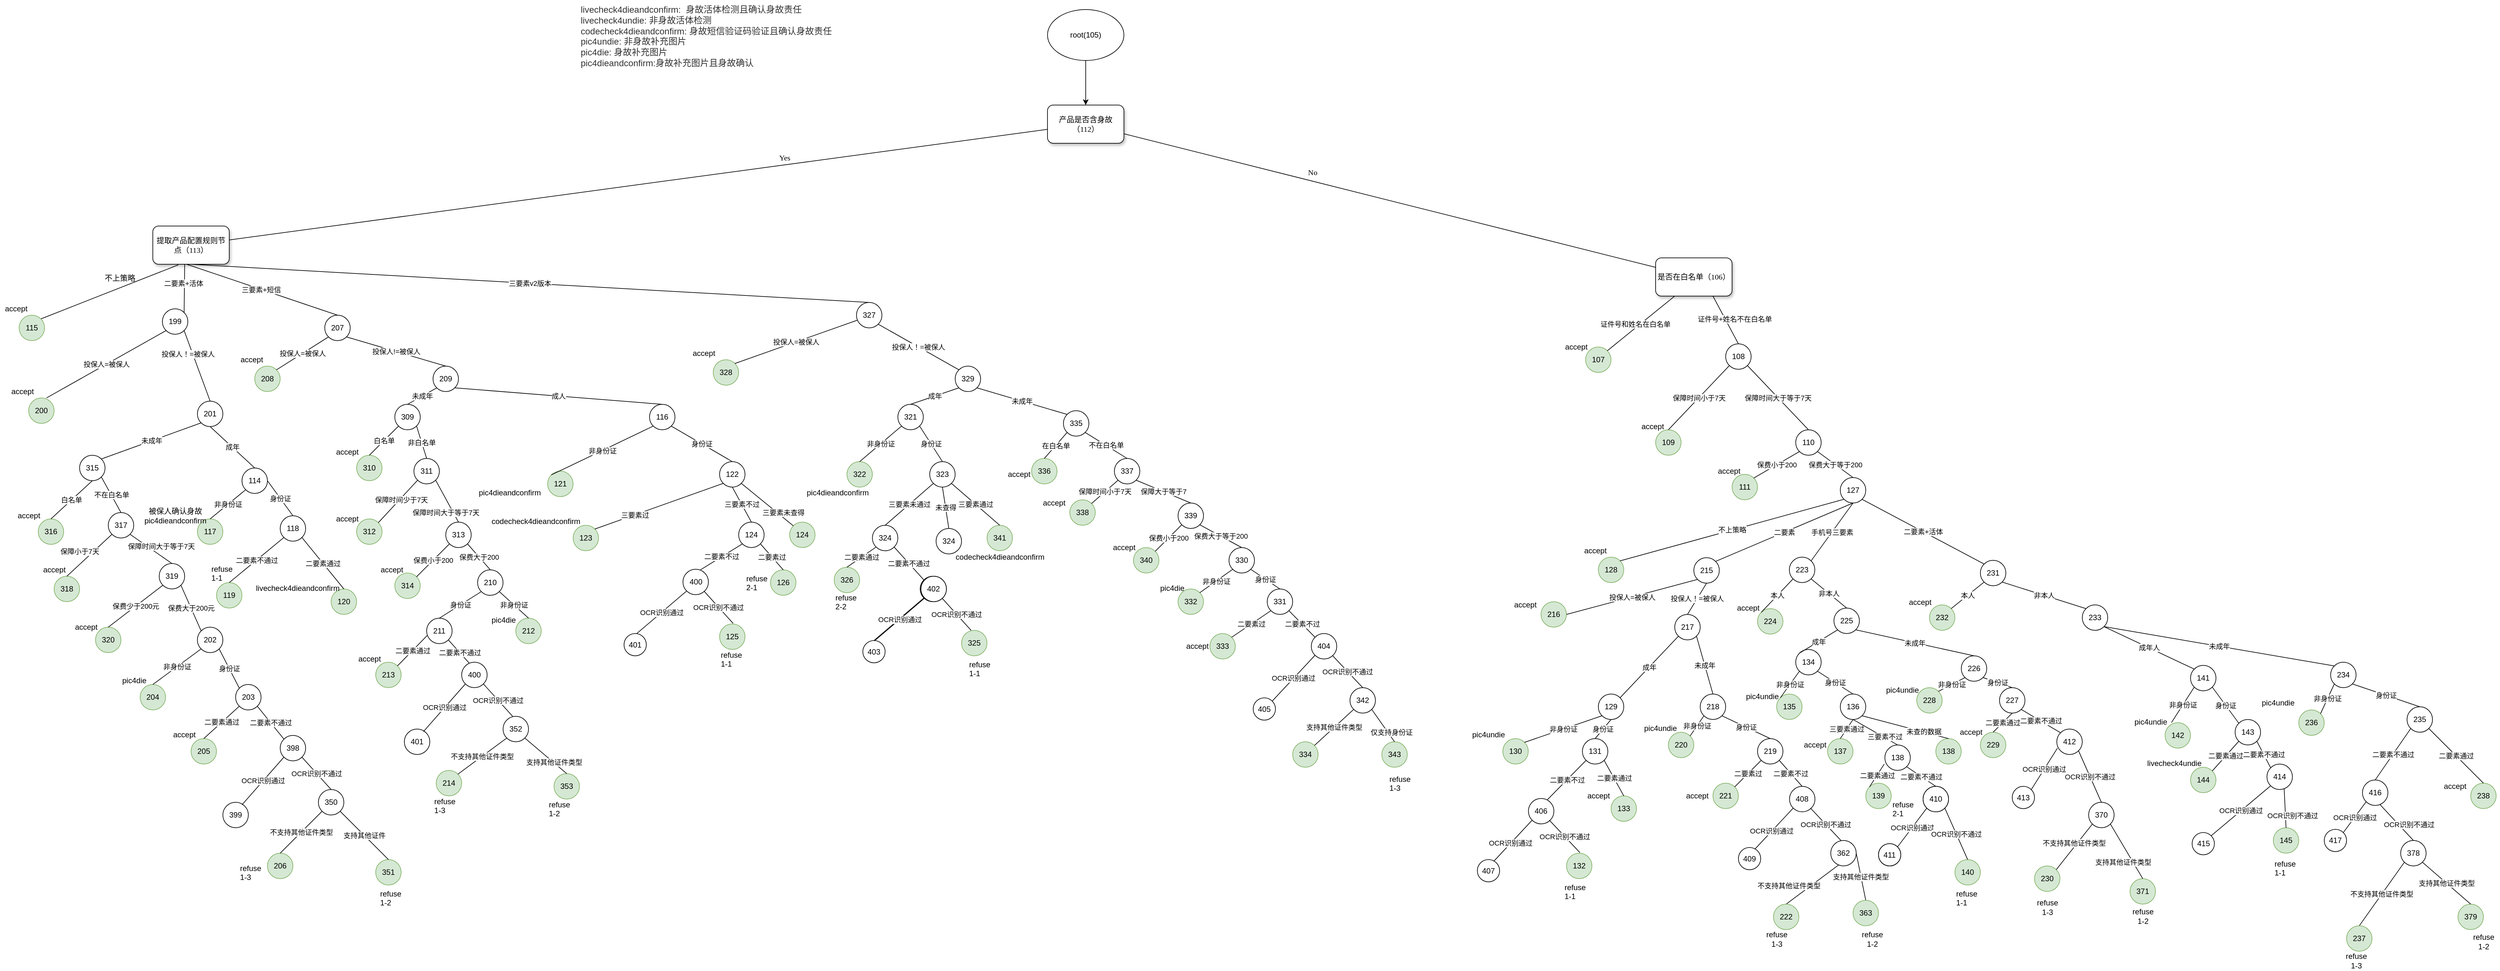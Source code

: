 <mxfile version="13.10.4" type="github">
  <diagram id="_WEu0Acl-BrLXd2TerBP" name="第 1 页">
    <mxGraphModel dx="2249" dy="1963" grid="1" gridSize="10" guides="1" tooltips="1" connect="1" arrows="1" fold="1" page="1" pageScale="1" pageWidth="827" pageHeight="1169" math="0" shadow="0">
      <root>
        <mxCell id="0" />
        <mxCell id="1" parent="0" />
        <mxCell id="zHI-Yp2XdMW2kIywh8IT-1" value="产品是否含身故（112）" style="whiteSpace=wrap;html=1;rounded=1;shadow=1;labelBackgroundColor=none;strokeWidth=1;fontFamily=Verdana;fontSize=12;align=center;" parent="1" vertex="1">
          <mxGeometry x="1575" y="-80" width="120" height="60" as="geometry" />
        </mxCell>
        <mxCell id="zHI-Yp2XdMW2kIywh8IT-2" value="提取产品配置规则节点（113）" style="whiteSpace=wrap;html=1;rounded=1;shadow=1;labelBackgroundColor=none;strokeWidth=1;fontFamily=Verdana;fontSize=12;align=center;" parent="1" vertex="1">
          <mxGeometry x="170" y="110" width="120" height="60" as="geometry" />
        </mxCell>
        <mxCell id="zHI-Yp2XdMW2kIywh8IT-3" value="是否在白名单（106）" style="whiteSpace=wrap;html=1;rounded=1;shadow=1;labelBackgroundColor=none;strokeWidth=1;fontFamily=Verdana;fontSize=12;align=center;" parent="1" vertex="1">
          <mxGeometry x="2530" y="160" width="120" height="60" as="geometry" />
        </mxCell>
        <mxCell id="zHI-Yp2XdMW2kIywh8IT-4" value="No" style="rounded=0;html=1;labelBackgroundColor=none;startArrow=none;startFill=0;startSize=5;endArrow=none;endFill=0;endSize=5;jettySize=auto;orthogonalLoop=1;strokeWidth=1;fontFamily=Verdana;fontSize=12" parent="1" source="zHI-Yp2XdMW2kIywh8IT-1" target="zHI-Yp2XdMW2kIywh8IT-3" edge="1">
          <mxGeometry x="-0.3" y="13" relative="1" as="geometry">
            <mxPoint as="offset" />
          </mxGeometry>
        </mxCell>
        <mxCell id="zHI-Yp2XdMW2kIywh8IT-5" value="Yes" style="rounded=0;html=1;labelBackgroundColor=none;startArrow=none;startFill=0;startSize=5;endArrow=none;endFill=0;endSize=5;jettySize=auto;orthogonalLoop=1;strokeWidth=1;fontFamily=Verdana;fontSize=12" parent="1" source="zHI-Yp2XdMW2kIywh8IT-1" target="zHI-Yp2XdMW2kIywh8IT-2" edge="1">
          <mxGeometry x="-0.359" y="-11" relative="1" as="geometry">
            <mxPoint as="offset" />
          </mxGeometry>
        </mxCell>
        <mxCell id="zHI-Yp2XdMW2kIywh8IT-6" value="不上策略" style="rounded=0;html=1;labelBackgroundColor=none;startArrow=none;startFill=0;startSize=5;endArrow=none;endFill=0;endSize=5;jettySize=auto;orthogonalLoop=1;strokeWidth=1;fontFamily=Verdana;fontSize=12;exitX=0.333;exitY=1.017;exitDx=0;exitDy=0;exitPerimeter=0;entryX=1;entryY=0;entryDx=0;entryDy=0;" parent="1" source="zHI-Yp2XdMW2kIywh8IT-2" target="zHI-Yp2XdMW2kIywh8IT-10" edge="1">
          <mxGeometry x="-0.2" y="-14" relative="1" as="geometry">
            <mxPoint as="offset" />
            <mxPoint x="170" y="309.474" as="targetPoint" />
          </mxGeometry>
        </mxCell>
        <mxCell id="zHI-Yp2XdMW2kIywh8IT-7" style="edgeStyle=orthogonalEdgeStyle;rounded=0;orthogonalLoop=1;jettySize=auto;html=1;" parent="1" source="zHI-Yp2XdMW2kIywh8IT-8" target="zHI-Yp2XdMW2kIywh8IT-1" edge="1">
          <mxGeometry relative="1" as="geometry" />
        </mxCell>
        <mxCell id="zHI-Yp2XdMW2kIywh8IT-8" value="root(105)" style="ellipse;whiteSpace=wrap;html=1;" parent="1" vertex="1">
          <mxGeometry x="1575" y="-230" width="120" height="80" as="geometry" />
        </mxCell>
        <mxCell id="zHI-Yp2XdMW2kIywh8IT-9" value="二要素+活体" style="endArrow=none;html=1;exitX=1;exitY=0;exitDx=0;exitDy=0;entryX=0.417;entryY=1;entryDx=0;entryDy=0;entryPerimeter=0;" parent="1" source="zHI-Yp2XdMW2kIywh8IT-11" target="zHI-Yp2XdMW2kIywh8IT-2" edge="1">
          <mxGeometry x="0.211" y="2" width="50" height="50" relative="1" as="geometry">
            <mxPoint x="300" y="310" as="sourcePoint" />
            <mxPoint x="450" y="230" as="targetPoint" />
            <mxPoint as="offset" />
          </mxGeometry>
        </mxCell>
        <mxCell id="zHI-Yp2XdMW2kIywh8IT-10" value="115" style="ellipse;whiteSpace=wrap;html=1;aspect=fixed;fillColor=#d5e8d4;strokeColor=#82b366;" parent="1" vertex="1">
          <mxGeometry x="-40" y="250" width="40" height="40" as="geometry" />
        </mxCell>
        <mxCell id="zHI-Yp2XdMW2kIywh8IT-11" value="199" style="ellipse;whiteSpace=wrap;html=1;aspect=fixed;" parent="1" vertex="1">
          <mxGeometry x="185" y="240" width="40" height="40" as="geometry" />
        </mxCell>
        <mxCell id="zHI-Yp2XdMW2kIywh8IT-12" value="207" style="ellipse;whiteSpace=wrap;html=1;aspect=fixed;" parent="1" vertex="1">
          <mxGeometry x="440" y="250" width="40" height="40" as="geometry" />
        </mxCell>
        <mxCell id="zHI-Yp2XdMW2kIywh8IT-13" value="" style="endArrow=none;html=1;entryX=0.442;entryY=1;entryDx=0;entryDy=0;entryPerimeter=0;exitX=0.5;exitY=0;exitDx=0;exitDy=0;" parent="1" source="zHI-Yp2XdMW2kIywh8IT-12" target="zHI-Yp2XdMW2kIywh8IT-2" edge="1">
          <mxGeometry width="50" height="50" relative="1" as="geometry">
            <mxPoint x="520" y="450" as="sourcePoint" />
            <mxPoint x="570" y="400" as="targetPoint" />
          </mxGeometry>
        </mxCell>
        <mxCell id="zHI-Yp2XdMW2kIywh8IT-14" value="三要素+短信" style="edgeLabel;html=1;align=center;verticalAlign=middle;resizable=0;points=[];" parent="zHI-Yp2XdMW2kIywh8IT-13" vertex="1" connectable="0">
          <mxGeometry x="0.241" y="1" relative="1" as="geometry">
            <mxPoint x="27.18" y="8.63" as="offset" />
          </mxGeometry>
        </mxCell>
        <mxCell id="zHI-Yp2XdMW2kIywh8IT-15" value="327" style="ellipse;whiteSpace=wrap;html=1;aspect=fixed;" parent="1" vertex="1">
          <mxGeometry x="1275" y="230" width="40" height="40" as="geometry" />
        </mxCell>
        <mxCell id="zHI-Yp2XdMW2kIywh8IT-16" value="三要素v2版本" style="endArrow=none;html=1;entryX=0.5;entryY=1;entryDx=0;entryDy=0;exitX=0.5;exitY=0;exitDx=0;exitDy=0;" parent="1" source="zHI-Yp2XdMW2kIywh8IT-15" target="zHI-Yp2XdMW2kIywh8IT-2" edge="1">
          <mxGeometry width="50" height="50" relative="1" as="geometry">
            <mxPoint x="520" y="450" as="sourcePoint" />
            <mxPoint x="570" y="400" as="targetPoint" />
          </mxGeometry>
        </mxCell>
        <mxCell id="zHI-Yp2XdMW2kIywh8IT-17" value="accept" style="text;html=1;align=center;verticalAlign=middle;resizable=0;points=[];autosize=1;" parent="1" vertex="1">
          <mxGeometry x="-70" y="230" width="50" height="20" as="geometry" />
        </mxCell>
        <mxCell id="zHI-Yp2XdMW2kIywh8IT-18" value="200" style="ellipse;whiteSpace=wrap;html=1;aspect=fixed;fillColor=#d5e8d4;strokeColor=#82b366;" parent="1" vertex="1">
          <mxGeometry x="-25" y="380" width="40" height="40" as="geometry" />
        </mxCell>
        <mxCell id="zHI-Yp2XdMW2kIywh8IT-19" value="201" style="ellipse;whiteSpace=wrap;html=1;aspect=fixed;" parent="1" vertex="1">
          <mxGeometry x="240" y="385" width="40" height="40" as="geometry" />
        </mxCell>
        <mxCell id="zHI-Yp2XdMW2kIywh8IT-20" value="投保人=被保人" style="endArrow=none;html=1;entryX=0;entryY=1;entryDx=0;entryDy=0;exitX=0.7;exitY=0;exitDx=0;exitDy=0;exitPerimeter=0;" parent="1" source="zHI-Yp2XdMW2kIywh8IT-18" target="zHI-Yp2XdMW2kIywh8IT-11" edge="1">
          <mxGeometry width="50" height="50" relative="1" as="geometry">
            <mxPoint x="520" y="450" as="sourcePoint" />
            <mxPoint x="570" y="400" as="targetPoint" />
          </mxGeometry>
        </mxCell>
        <mxCell id="zHI-Yp2XdMW2kIywh8IT-21" value="投保人！=被保人" style="endArrow=none;html=1;exitX=0.5;exitY=0;exitDx=0;exitDy=0;entryX=1;entryY=1;entryDx=0;entryDy=0;" parent="1" source="zHI-Yp2XdMW2kIywh8IT-19" target="zHI-Yp2XdMW2kIywh8IT-11" edge="1">
          <mxGeometry x="0.377" y="7" width="50" height="50" relative="1" as="geometry">
            <mxPoint x="520" y="450" as="sourcePoint" />
            <mxPoint x="310" y="350" as="targetPoint" />
            <mxPoint as="offset" />
          </mxGeometry>
        </mxCell>
        <mxCell id="zHI-Yp2XdMW2kIywh8IT-22" value="accept" style="text;html=1;align=center;verticalAlign=middle;resizable=0;points=[];autosize=1;" parent="1" vertex="1">
          <mxGeometry x="-60" y="360" width="50" height="20" as="geometry" />
        </mxCell>
        <mxCell id="zHI-Yp2XdMW2kIywh8IT-23" value="315" style="ellipse;whiteSpace=wrap;html=1;aspect=fixed;" parent="1" vertex="1">
          <mxGeometry x="55" y="470" width="40" height="40" as="geometry" />
        </mxCell>
        <mxCell id="zHI-Yp2XdMW2kIywh8IT-24" value="114" style="ellipse;whiteSpace=wrap;html=1;aspect=fixed;" parent="1" vertex="1">
          <mxGeometry x="310" y="490" width="40" height="40" as="geometry" />
        </mxCell>
        <mxCell id="zHI-Yp2XdMW2kIywh8IT-25" value="未成年" style="endArrow=none;html=1;entryX=0;entryY=1;entryDx=0;entryDy=0;exitX=1;exitY=0;exitDx=0;exitDy=0;" parent="1" source="zHI-Yp2XdMW2kIywh8IT-23" target="zHI-Yp2XdMW2kIywh8IT-19" edge="1">
          <mxGeometry width="50" height="50" relative="1" as="geometry">
            <mxPoint x="520" y="450" as="sourcePoint" />
            <mxPoint x="570" y="400" as="targetPoint" />
          </mxGeometry>
        </mxCell>
        <mxCell id="zHI-Yp2XdMW2kIywh8IT-26" value="成年" style="endArrow=none;html=1;entryX=0.5;entryY=1;entryDx=0;entryDy=0;exitX=0.5;exitY=0;exitDx=0;exitDy=0;" parent="1" source="zHI-Yp2XdMW2kIywh8IT-24" target="zHI-Yp2XdMW2kIywh8IT-19" edge="1">
          <mxGeometry width="50" height="50" relative="1" as="geometry">
            <mxPoint x="520" y="450" as="sourcePoint" />
            <mxPoint x="570" y="400" as="targetPoint" />
          </mxGeometry>
        </mxCell>
        <mxCell id="zHI-Yp2XdMW2kIywh8IT-27" value="316" style="ellipse;whiteSpace=wrap;html=1;aspect=fixed;fillColor=#d5e8d4;strokeColor=#82b366;" parent="1" vertex="1">
          <mxGeometry x="-10" y="570" width="40" height="40" as="geometry" />
        </mxCell>
        <mxCell id="zHI-Yp2XdMW2kIywh8IT-28" value="白名单" style="endArrow=none;html=1;entryX=0.5;entryY=1;entryDx=0;entryDy=0;exitX=0.5;exitY=0;exitDx=0;exitDy=0;" parent="1" source="zHI-Yp2XdMW2kIywh8IT-27" target="zHI-Yp2XdMW2kIywh8IT-23" edge="1">
          <mxGeometry width="50" height="50" relative="1" as="geometry">
            <mxPoint x="520" y="450" as="sourcePoint" />
            <mxPoint x="570" y="400" as="targetPoint" />
          </mxGeometry>
        </mxCell>
        <mxCell id="zHI-Yp2XdMW2kIywh8IT-29" value="317" style="ellipse;whiteSpace=wrap;html=1;aspect=fixed;" parent="1" vertex="1">
          <mxGeometry x="100" y="560" width="40" height="40" as="geometry" />
        </mxCell>
        <mxCell id="zHI-Yp2XdMW2kIywh8IT-30" value="accept" style="text;html=1;align=center;verticalAlign=middle;resizable=0;points=[];autosize=1;" parent="1" vertex="1">
          <mxGeometry x="-50" y="555" width="50" height="20" as="geometry" />
        </mxCell>
        <mxCell id="zHI-Yp2XdMW2kIywh8IT-31" value="不在白名单" style="endArrow=none;html=1;entryX=1;entryY=1;entryDx=0;entryDy=0;exitX=0.5;exitY=0;exitDx=0;exitDy=0;" parent="1" source="zHI-Yp2XdMW2kIywh8IT-29" target="zHI-Yp2XdMW2kIywh8IT-23" edge="1">
          <mxGeometry width="50" height="50" relative="1" as="geometry">
            <mxPoint x="520" y="450" as="sourcePoint" />
            <mxPoint x="570" y="400" as="targetPoint" />
          </mxGeometry>
        </mxCell>
        <mxCell id="zHI-Yp2XdMW2kIywh8IT-32" value="318" style="ellipse;whiteSpace=wrap;html=1;aspect=fixed;fillColor=#d5e8d4;strokeColor=#82b366;" parent="1" vertex="1">
          <mxGeometry x="15" y="660" width="40" height="40" as="geometry" />
        </mxCell>
        <mxCell id="zHI-Yp2XdMW2kIywh8IT-33" value="319" style="ellipse;whiteSpace=wrap;html=1;aspect=fixed;" parent="1" vertex="1">
          <mxGeometry x="180" y="640" width="40" height="40" as="geometry" />
        </mxCell>
        <mxCell id="zHI-Yp2XdMW2kIywh8IT-34" value="" style="endArrow=none;html=1;entryX=0;entryY=1;entryDx=0;entryDy=0;exitX=0.5;exitY=0;exitDx=0;exitDy=0;" parent="1" source="zHI-Yp2XdMW2kIywh8IT-32" target="zHI-Yp2XdMW2kIywh8IT-29" edge="1">
          <mxGeometry width="50" height="50" relative="1" as="geometry">
            <mxPoint x="520" y="450" as="sourcePoint" />
            <mxPoint x="570" y="400" as="targetPoint" />
          </mxGeometry>
        </mxCell>
        <mxCell id="zHI-Yp2XdMW2kIywh8IT-35" value="保障小于7天" style="edgeLabel;html=1;align=center;verticalAlign=middle;resizable=0;points=[];" parent="zHI-Yp2XdMW2kIywh8IT-34" vertex="1" connectable="0">
          <mxGeometry x="0.289" y="-4" relative="1" as="geometry">
            <mxPoint x="-28.35" as="offset" />
          </mxGeometry>
        </mxCell>
        <mxCell id="zHI-Yp2XdMW2kIywh8IT-36" value="accept" style="text;html=1;align=center;verticalAlign=middle;resizable=0;points=[];autosize=1;" parent="1" vertex="1">
          <mxGeometry x="-10" y="640" width="50" height="20" as="geometry" />
        </mxCell>
        <mxCell id="zHI-Yp2XdMW2kIywh8IT-37" value="保障时间大于等于7天" style="endArrow=none;html=1;entryX=1;entryY=1;entryDx=0;entryDy=0;exitX=0.5;exitY=0;exitDx=0;exitDy=0;" parent="1" source="zHI-Yp2XdMW2kIywh8IT-33" target="zHI-Yp2XdMW2kIywh8IT-29" edge="1">
          <mxGeometry x="-0.266" y="-12" width="50" height="50" relative="1" as="geometry">
            <mxPoint x="520" y="450" as="sourcePoint" />
            <mxPoint x="570" y="400" as="targetPoint" />
            <mxPoint as="offset" />
          </mxGeometry>
        </mxCell>
        <mxCell id="zHI-Yp2XdMW2kIywh8IT-38" value="320" style="ellipse;whiteSpace=wrap;html=1;aspect=fixed;fillColor=#d5e8d4;strokeColor=#82b366;" parent="1" vertex="1">
          <mxGeometry x="80" y="740" width="40" height="40" as="geometry" />
        </mxCell>
        <mxCell id="zHI-Yp2XdMW2kIywh8IT-39" value="保费少于200元" style="endArrow=none;html=1;entryX=0;entryY=1;entryDx=0;entryDy=0;exitX=0.5;exitY=0;exitDx=0;exitDy=0;" parent="1" source="zHI-Yp2XdMW2kIywh8IT-38" target="zHI-Yp2XdMW2kIywh8IT-33" edge="1">
          <mxGeometry width="50" height="50" relative="1" as="geometry">
            <mxPoint x="520" y="450" as="sourcePoint" />
            <mxPoint x="570" y="400" as="targetPoint" />
          </mxGeometry>
        </mxCell>
        <mxCell id="zHI-Yp2XdMW2kIywh8IT-40" value="accept" style="text;html=1;align=center;verticalAlign=middle;resizable=0;points=[];autosize=1;" parent="1" vertex="1">
          <mxGeometry x="40" y="730" width="50" height="20" as="geometry" />
        </mxCell>
        <mxCell id="zHI-Yp2XdMW2kIywh8IT-41" value="202" style="ellipse;whiteSpace=wrap;html=1;aspect=fixed;" parent="1" vertex="1">
          <mxGeometry x="240" y="740" width="40" height="40" as="geometry" />
        </mxCell>
        <mxCell id="zHI-Yp2XdMW2kIywh8IT-42" value="保费大于200元" style="endArrow=none;html=1;entryX=1;entryY=1;entryDx=0;entryDy=0;exitX=0;exitY=0;exitDx=0;exitDy=0;" parent="1" source="zHI-Yp2XdMW2kIywh8IT-41" target="zHI-Yp2XdMW2kIywh8IT-33" edge="1">
          <mxGeometry width="50" height="50" relative="1" as="geometry">
            <mxPoint x="520" y="450" as="sourcePoint" />
            <mxPoint x="570" y="400" as="targetPoint" />
          </mxGeometry>
        </mxCell>
        <mxCell id="zHI-Yp2XdMW2kIywh8IT-43" value="117" style="ellipse;whiteSpace=wrap;html=1;aspect=fixed;fillColor=#d5e8d4;strokeColor=#82b366;" parent="1" vertex="1">
          <mxGeometry x="240" y="570" width="40" height="40" as="geometry" />
        </mxCell>
        <mxCell id="zHI-Yp2XdMW2kIywh8IT-44" value="非身份证" style="endArrow=none;html=1;entryX=0;entryY=1;entryDx=0;entryDy=0;exitX=0.5;exitY=0;exitDx=0;exitDy=0;" parent="1" source="zHI-Yp2XdMW2kIywh8IT-43" target="zHI-Yp2XdMW2kIywh8IT-24" edge="1">
          <mxGeometry width="50" height="50" relative="1" as="geometry">
            <mxPoint x="420" y="480" as="sourcePoint" />
            <mxPoint x="470" y="430" as="targetPoint" />
          </mxGeometry>
        </mxCell>
        <mxCell id="zHI-Yp2XdMW2kIywh8IT-45" value="被保人确认身故&lt;br&gt;pic4dieandconfirm" style="text;html=1;align=center;verticalAlign=middle;resizable=0;points=[];autosize=1;" parent="1" vertex="1">
          <mxGeometry x="150" y="550" width="110" height="30" as="geometry" />
        </mxCell>
        <mxCell id="zHI-Yp2XdMW2kIywh8IT-46" value="118" style="ellipse;whiteSpace=wrap;html=1;aspect=fixed;" parent="1" vertex="1">
          <mxGeometry x="370" y="565" width="40" height="40" as="geometry" />
        </mxCell>
        <mxCell id="zHI-Yp2XdMW2kIywh8IT-47" value="身份证" style="endArrow=none;html=1;entryX=1;entryY=0.5;entryDx=0;entryDy=0;exitX=0.5;exitY=0;exitDx=0;exitDy=0;" parent="1" source="zHI-Yp2XdMW2kIywh8IT-46" target="zHI-Yp2XdMW2kIywh8IT-24" edge="1">
          <mxGeometry width="50" height="50" relative="1" as="geometry">
            <mxPoint x="420" y="480" as="sourcePoint" />
            <mxPoint x="470" y="430" as="targetPoint" />
          </mxGeometry>
        </mxCell>
        <mxCell id="zHI-Yp2XdMW2kIywh8IT-48" value="119" style="ellipse;whiteSpace=wrap;html=1;aspect=fixed;fillColor=#d5e8d4;strokeColor=#82b366;" parent="1" vertex="1">
          <mxGeometry x="270" y="670" width="40" height="40" as="geometry" />
        </mxCell>
        <mxCell id="zHI-Yp2XdMW2kIywh8IT-49" value="二要素不通过" style="endArrow=none;html=1;entryX=0;entryY=1;entryDx=0;entryDy=0;exitX=0.5;exitY=0;exitDx=0;exitDy=0;" parent="1" source="zHI-Yp2XdMW2kIywh8IT-48" target="zHI-Yp2XdMW2kIywh8IT-46" edge="1">
          <mxGeometry width="50" height="50" relative="1" as="geometry">
            <mxPoint x="420" y="480" as="sourcePoint" />
            <mxPoint x="470" y="430" as="targetPoint" />
          </mxGeometry>
        </mxCell>
        <mxCell id="zHI-Yp2XdMW2kIywh8IT-50" value="120" style="ellipse;whiteSpace=wrap;html=1;aspect=fixed;fillColor=#d5e8d4;strokeColor=#82b366;" parent="1" vertex="1">
          <mxGeometry x="450" y="680" width="40" height="40" as="geometry" />
        </mxCell>
        <mxCell id="zHI-Yp2XdMW2kIywh8IT-51" value="二要素通过" style="endArrow=none;html=1;entryX=1;entryY=1;entryDx=0;entryDy=0;exitX=0.5;exitY=0;exitDx=0;exitDy=0;" parent="1" source="zHI-Yp2XdMW2kIywh8IT-50" target="zHI-Yp2XdMW2kIywh8IT-46" edge="1">
          <mxGeometry width="50" height="50" relative="1" as="geometry">
            <mxPoint x="420" y="480" as="sourcePoint" />
            <mxPoint x="470" y="430" as="targetPoint" />
          </mxGeometry>
        </mxCell>
        <mxCell id="zHI-Yp2XdMW2kIywh8IT-52" value="refuse&amp;nbsp;&lt;br&gt;1-1" style="text;whiteSpace=wrap;html=1;" parent="1" vertex="1">
          <mxGeometry x="260" y="635" width="40" height="30" as="geometry" />
        </mxCell>
        <mxCell id="zHI-Yp2XdMW2kIywh8IT-53" value="livecheck4dieandconfirm" style="text;whiteSpace=wrap;html=1;" parent="1" vertex="1">
          <mxGeometry x="330" y="665" width="160" height="30" as="geometry" />
        </mxCell>
        <mxCell id="zHI-Yp2XdMW2kIywh8IT-54" value="&lt;span style=&quot;color: rgb(50, 50, 50); font-size: 14px; font-style: normal; font-weight: 400; letter-spacing: normal; text-align: left; text-indent: 0px; text-transform: none; word-spacing: 0px; background-color: rgba(255, 255, 255, 0.01); display: inline; float: none;&quot;&gt;livecheck4dieandconfirm:&amp;nbsp;&amp;nbsp;身故活体检测且确认身故责任&lt;/span&gt;&lt;br style=&quot;color: rgb(50, 50, 50); font-size: 14px; font-style: normal; font-weight: 400; letter-spacing: normal; text-align: left; text-indent: 0px; text-transform: none; word-spacing: 0px; background-color: rgba(255, 255, 255, 0.01);&quot;&gt;&lt;div style=&quot;resize: none; outline: 0px; font-size: 14px; color: rgb(50, 50, 50); font-style: normal; font-weight: 400; letter-spacing: normal; text-align: left; text-indent: 0px; text-transform: none; word-spacing: 0px; background-color: rgba(255, 255, 255, 0.01);&quot;&gt;&lt;/div&gt;&lt;span style=&quot;color: rgb(50, 50, 50); font-size: 14px; font-style: normal; font-weight: 400; letter-spacing: normal; text-align: left; text-indent: 0px; text-transform: none; word-spacing: 0px; background-color: rgba(255, 255, 255, 0.01); display: inline; float: none;&quot;&gt;livecheck4undie: 非身故活体检测&lt;/span&gt;&lt;br style=&quot;color: rgb(50, 50, 50); font-size: 14px; font-style: normal; font-weight: 400; letter-spacing: normal; text-align: left; text-indent: 0px; text-transform: none; word-spacing: 0px; background-color: rgba(255, 255, 255, 0.01);&quot;&gt;&lt;div style=&quot;resize: none; outline: 0px; font-size: 14px; color: rgb(50, 50, 50); font-style: normal; font-weight: 400; letter-spacing: normal; text-align: left; text-indent: 0px; text-transform: none; word-spacing: 0px; background-color: rgba(255, 255, 255, 0.01);&quot;&gt;&lt;/div&gt;&lt;span style=&quot;color: rgb(50, 50, 50); font-size: 14px; font-style: normal; font-weight: 400; letter-spacing: normal; text-align: left; text-indent: 0px; text-transform: none; word-spacing: 0px; background-color: rgba(255, 255, 255, 0.01); display: inline; float: none;&quot;&gt;codecheck4dieandconfirm: 身故短信验证码验证且确认身故责任&lt;/span&gt;&lt;br style=&quot;color: rgb(50, 50, 50); font-size: 14px; font-style: normal; font-weight: 400; letter-spacing: normal; text-align: left; text-indent: 0px; text-transform: none; word-spacing: 0px; background-color: rgba(255, 255, 255, 0.01);&quot;&gt;&lt;div style=&quot;resize: none; outline: 0px; font-size: 14px; color: rgb(50, 50, 50); font-style: normal; font-weight: 400; letter-spacing: normal; text-align: left; text-indent: 0px; text-transform: none; word-spacing: 0px; background-color: rgba(255, 255, 255, 0.01);&quot;&gt;&lt;/div&gt;&lt;span style=&quot;color: rgb(50, 50, 50); font-size: 14px; font-style: normal; font-weight: 400; letter-spacing: normal; text-align: left; text-indent: 0px; text-transform: none; word-spacing: 0px; background-color: rgba(255, 255, 255, 0.01); display: inline; float: none;&quot;&gt;pic4undie: 非身故补充图片&lt;/span&gt;&lt;br style=&quot;color: rgb(50, 50, 50); font-size: 14px; font-style: normal; font-weight: 400; letter-spacing: normal; text-align: left; text-indent: 0px; text-transform: none; word-spacing: 0px; background-color: rgba(255, 255, 255, 0.01);&quot;&gt;&lt;div style=&quot;resize: none; outline: 0px; font-size: 14px; color: rgb(50, 50, 50); font-style: normal; font-weight: 400; letter-spacing: normal; text-align: left; text-indent: 0px; text-transform: none; word-spacing: 0px; background-color: rgba(255, 255, 255, 0.01);&quot;&gt;&lt;/div&gt;&lt;span style=&quot;color: rgb(50, 50, 50); font-size: 14px; font-style: normal; font-weight: 400; letter-spacing: normal; text-align: left; text-indent: 0px; text-transform: none; word-spacing: 0px; background-color: rgba(255, 255, 255, 0.01); display: inline; float: none;&quot;&gt;pic4die: 身故补充图片&lt;/span&gt;&lt;br style=&quot;color: rgb(50, 50, 50); font-size: 14px; font-style: normal; font-weight: 400; letter-spacing: normal; text-align: left; text-indent: 0px; text-transform: none; word-spacing: 0px; background-color: rgba(255, 255, 255, 0.01);&quot;&gt;&lt;span style=&quot;color: rgb(50, 50, 50); font-size: 14px; font-style: normal; font-weight: 400; letter-spacing: normal; text-align: left; text-indent: 0px; text-transform: none; word-spacing: 0px; background-color: rgba(255, 255, 255, 0.01); display: inline; float: none;&quot;&gt;pic4dieandconfirm:身故补充图片且身故确认&lt;/span&gt;" style="text;whiteSpace=wrap;html=1;" parent="1" vertex="1">
          <mxGeometry x="840" y="-245" width="420" height="110" as="geometry" />
        </mxCell>
        <mxCell id="zHI-Yp2XdMW2kIywh8IT-55" value="208" style="ellipse;whiteSpace=wrap;html=1;aspect=fixed;fillColor=#d5e8d4;strokeColor=#82b366;" parent="1" vertex="1">
          <mxGeometry x="330" y="330" width="40" height="40" as="geometry" />
        </mxCell>
        <mxCell id="zHI-Yp2XdMW2kIywh8IT-56" value="投保人=被保人" style="endArrow=none;html=1;entryX=0;entryY=1;entryDx=0;entryDy=0;exitX=1;exitY=0;exitDx=0;exitDy=0;" parent="1" source="zHI-Yp2XdMW2kIywh8IT-55" target="zHI-Yp2XdMW2kIywh8IT-12" edge="1">
          <mxGeometry width="50" height="50" relative="1" as="geometry">
            <mxPoint x="580" y="480" as="sourcePoint" />
            <mxPoint x="630" y="430" as="targetPoint" />
          </mxGeometry>
        </mxCell>
        <mxCell id="zHI-Yp2XdMW2kIywh8IT-57" value="accept" style="text;html=1;align=center;verticalAlign=middle;resizable=0;points=[];autosize=1;" parent="1" vertex="1">
          <mxGeometry x="300" y="310" width="50" height="20" as="geometry" />
        </mxCell>
        <mxCell id="zHI-Yp2XdMW2kIywh8IT-58" value="209" style="ellipse;whiteSpace=wrap;html=1;aspect=fixed;" parent="1" vertex="1">
          <mxGeometry x="610" y="330" width="40" height="40" as="geometry" />
        </mxCell>
        <mxCell id="zHI-Yp2XdMW2kIywh8IT-59" value="投保人!=被保人" style="endArrow=none;html=1;exitX=0.5;exitY=0;exitDx=0;exitDy=0;entryX=1;entryY=1;entryDx=0;entryDy=0;" parent="1" source="zHI-Yp2XdMW2kIywh8IT-58" target="zHI-Yp2XdMW2kIywh8IT-12" edge="1">
          <mxGeometry width="50" height="50" relative="1" as="geometry">
            <mxPoint x="703.142" y="386.718" as="sourcePoint" />
            <mxPoint x="643.142" y="354.142" as="targetPoint" />
          </mxGeometry>
        </mxCell>
        <mxCell id="zHI-Yp2XdMW2kIywh8IT-60" value="309" style="ellipse;whiteSpace=wrap;html=1;aspect=fixed;" parent="1" vertex="1">
          <mxGeometry x="550" y="390" width="40" height="40" as="geometry" />
        </mxCell>
        <mxCell id="zHI-Yp2XdMW2kIywh8IT-61" value="未成年" style="endArrow=none;html=1;entryX=0;entryY=1;entryDx=0;entryDy=0;exitX=0.5;exitY=0;exitDx=0;exitDy=0;" parent="1" source="zHI-Yp2XdMW2kIywh8IT-60" target="zHI-Yp2XdMW2kIywh8IT-58" edge="1">
          <mxGeometry width="50" height="50" relative="1" as="geometry">
            <mxPoint x="604" y="466" as="sourcePoint" />
            <mxPoint x="630" y="430" as="targetPoint" />
          </mxGeometry>
        </mxCell>
        <mxCell id="zHI-Yp2XdMW2kIywh8IT-62" value="116" style="ellipse;whiteSpace=wrap;html=1;aspect=fixed;" parent="1" vertex="1">
          <mxGeometry x="950" y="390" width="40" height="40" as="geometry" />
        </mxCell>
        <mxCell id="zHI-Yp2XdMW2kIywh8IT-63" value="成人" style="endArrow=none;html=1;entryX=1;entryY=1;entryDx=0;entryDy=0;exitX=0.5;exitY=0;exitDx=0;exitDy=0;" parent="1" source="zHI-Yp2XdMW2kIywh8IT-62" target="zHI-Yp2XdMW2kIywh8IT-58" edge="1">
          <mxGeometry width="50" height="50" relative="1" as="geometry">
            <mxPoint x="580" y="480" as="sourcePoint" />
            <mxPoint x="630" y="430" as="targetPoint" />
          </mxGeometry>
        </mxCell>
        <mxCell id="zHI-Yp2XdMW2kIywh8IT-64" value="310" style="ellipse;whiteSpace=wrap;html=1;aspect=fixed;fillColor=#d5e8d4;strokeColor=#82b366;" parent="1" vertex="1">
          <mxGeometry x="490" y="470" width="40" height="40" as="geometry" />
        </mxCell>
        <mxCell id="zHI-Yp2XdMW2kIywh8IT-65" value="311" style="ellipse;whiteSpace=wrap;html=1;aspect=fixed;" parent="1" vertex="1">
          <mxGeometry x="580" y="475" width="40" height="40" as="geometry" />
        </mxCell>
        <mxCell id="zHI-Yp2XdMW2kIywh8IT-66" value="白名单" style="endArrow=none;html=1;entryX=0;entryY=1;entryDx=0;entryDy=0;exitX=0.5;exitY=0;exitDx=0;exitDy=0;" parent="1" source="zHI-Yp2XdMW2kIywh8IT-64" target="zHI-Yp2XdMW2kIywh8IT-60" edge="1">
          <mxGeometry width="50" height="50" relative="1" as="geometry">
            <mxPoint x="580" y="580" as="sourcePoint" />
            <mxPoint x="630" y="530" as="targetPoint" />
          </mxGeometry>
        </mxCell>
        <mxCell id="zHI-Yp2XdMW2kIywh8IT-67" value="非白名单" style="endArrow=none;html=1;entryX=1;entryY=1;entryDx=0;entryDy=0;exitX=0.5;exitY=0;exitDx=0;exitDy=0;" parent="1" source="zHI-Yp2XdMW2kIywh8IT-65" target="zHI-Yp2XdMW2kIywh8IT-60" edge="1">
          <mxGeometry width="50" height="50" relative="1" as="geometry">
            <mxPoint x="580" y="580" as="sourcePoint" />
            <mxPoint x="630" y="530" as="targetPoint" />
          </mxGeometry>
        </mxCell>
        <mxCell id="zHI-Yp2XdMW2kIywh8IT-68" value="accept" style="text;html=1;align=center;verticalAlign=middle;resizable=0;points=[];autosize=1;" parent="1" vertex="1">
          <mxGeometry x="450" y="455" width="50" height="20" as="geometry" />
        </mxCell>
        <mxCell id="zHI-Yp2XdMW2kIywh8IT-69" value="204" style="ellipse;whiteSpace=wrap;html=1;aspect=fixed;fillColor=#d5e8d4;strokeColor=#82b366;" parent="1" vertex="1">
          <mxGeometry x="150" y="830" width="40" height="40" as="geometry" />
        </mxCell>
        <mxCell id="zHI-Yp2XdMW2kIywh8IT-71" value="非身份证" style="endArrow=none;html=1;entryX=0;entryY=1;entryDx=0;entryDy=0;exitX=0.5;exitY=0;exitDx=0;exitDy=0;" parent="1" source="zHI-Yp2XdMW2kIywh8IT-69" target="zHI-Yp2XdMW2kIywh8IT-41" edge="1">
          <mxGeometry width="50" height="50" relative="1" as="geometry">
            <mxPoint x="670" y="780" as="sourcePoint" />
            <mxPoint x="720" y="730" as="targetPoint" />
          </mxGeometry>
        </mxCell>
        <mxCell id="zHI-Yp2XdMW2kIywh8IT-72" value="身份证" style="endArrow=none;html=1;entryX=1;entryY=1;entryDx=0;entryDy=0;exitX=0;exitY=0;exitDx=0;exitDy=0;" parent="1" source="zHI-Yp2XdMW2kIywh8IT-303" target="zHI-Yp2XdMW2kIywh8IT-41" edge="1">
          <mxGeometry width="50" height="50" relative="1" as="geometry">
            <mxPoint x="320" y="830" as="sourcePoint" />
            <mxPoint x="720" y="630" as="targetPoint" />
          </mxGeometry>
        </mxCell>
        <mxCell id="zHI-Yp2XdMW2kIywh8IT-73" value="pic4die" style="text;whiteSpace=wrap;html=1;" parent="1" vertex="1">
          <mxGeometry x="120" y="810" width="40" height="30" as="geometry" />
        </mxCell>
        <mxCell id="zHI-Yp2XdMW2kIywh8IT-85" value="121" style="ellipse;whiteSpace=wrap;html=1;aspect=fixed;fillColor=#d5e8d4;strokeColor=#82b366;" parent="1" vertex="1">
          <mxGeometry x="790" y="495" width="40" height="40" as="geometry" />
        </mxCell>
        <mxCell id="zHI-Yp2XdMW2kIywh8IT-86" value="122" style="ellipse;whiteSpace=wrap;html=1;aspect=fixed;" parent="1" vertex="1">
          <mxGeometry x="1060" y="480" width="40" height="40" as="geometry" />
        </mxCell>
        <mxCell id="zHI-Yp2XdMW2kIywh8IT-87" value="非身份证" style="endArrow=none;html=1;entryX=0;entryY=1;entryDx=0;entryDy=0;exitX=0;exitY=0;exitDx=0;exitDy=0;" parent="1" source="zHI-Yp2XdMW2kIywh8IT-85" target="zHI-Yp2XdMW2kIywh8IT-62" edge="1">
          <mxGeometry width="50" height="50" relative="1" as="geometry">
            <mxPoint x="590" y="590" as="sourcePoint" />
            <mxPoint x="640" y="540" as="targetPoint" />
          </mxGeometry>
        </mxCell>
        <mxCell id="zHI-Yp2XdMW2kIywh8IT-88" value="身份证" style="endArrow=none;html=1;entryX=1;entryY=1;entryDx=0;entryDy=0;exitX=0.5;exitY=0;exitDx=0;exitDy=0;" parent="1" source="zHI-Yp2XdMW2kIywh8IT-86" target="zHI-Yp2XdMW2kIywh8IT-62" edge="1">
          <mxGeometry width="50" height="50" relative="1" as="geometry">
            <mxPoint x="590" y="590" as="sourcePoint" />
            <mxPoint x="640" y="540" as="targetPoint" />
          </mxGeometry>
        </mxCell>
        <mxCell id="zHI-Yp2XdMW2kIywh8IT-89" value="pic4dieandconfirm" style="text;whiteSpace=wrap;html=1;" parent="1" vertex="1">
          <mxGeometry x="680" y="515" width="120" height="30" as="geometry" />
        </mxCell>
        <mxCell id="zHI-Yp2XdMW2kIywh8IT-90" value="123" style="ellipse;whiteSpace=wrap;html=1;aspect=fixed;fillColor=#d5e8d4;strokeColor=#82b366;" parent="1" vertex="1">
          <mxGeometry x="830" y="580" width="40" height="40" as="geometry" />
        </mxCell>
        <mxCell id="zHI-Yp2XdMW2kIywh8IT-91" value="124" style="ellipse;whiteSpace=wrap;html=1;aspect=fixed;" parent="1" vertex="1">
          <mxGeometry x="1090" y="575" width="40" height="40" as="geometry" />
        </mxCell>
        <mxCell id="zHI-Yp2XdMW2kIywh8IT-92" value="124" style="ellipse;whiteSpace=wrap;html=1;aspect=fixed;fillColor=#d5e8d4;strokeColor=#82b366;" parent="1" vertex="1">
          <mxGeometry x="1170" y="575" width="40" height="40" as="geometry" />
        </mxCell>
        <mxCell id="zHI-Yp2XdMW2kIywh8IT-93" value="三要素过" style="endArrow=none;html=1;entryX=0;entryY=1;entryDx=0;entryDy=0;exitX=1;exitY=0;exitDx=0;exitDy=0;" parent="1" source="zHI-Yp2XdMW2kIywh8IT-90" target="zHI-Yp2XdMW2kIywh8IT-86" edge="1">
          <mxGeometry x="-0.379" width="50" height="50" relative="1" as="geometry">
            <mxPoint x="590" y="790" as="sourcePoint" />
            <mxPoint x="640" y="740" as="targetPoint" />
            <mxPoint as="offset" />
          </mxGeometry>
        </mxCell>
        <mxCell id="zHI-Yp2XdMW2kIywh8IT-94" value="三要素不过" style="endArrow=none;html=1;entryX=0.5;entryY=1;entryDx=0;entryDy=0;exitX=0.5;exitY=0;exitDx=0;exitDy=0;" parent="1" source="zHI-Yp2XdMW2kIywh8IT-91" target="zHI-Yp2XdMW2kIywh8IT-86" edge="1">
          <mxGeometry width="50" height="50" relative="1" as="geometry">
            <mxPoint x="850" y="890" as="sourcePoint" />
            <mxPoint x="900" y="840" as="targetPoint" />
          </mxGeometry>
        </mxCell>
        <mxCell id="zHI-Yp2XdMW2kIywh8IT-95" value="三要素未查得" style="endArrow=none;html=1;entryX=1;entryY=1;entryDx=0;entryDy=0;exitX=0;exitY=0;exitDx=0;exitDy=0;" parent="1" source="zHI-Yp2XdMW2kIywh8IT-92" target="zHI-Yp2XdMW2kIywh8IT-86" edge="1">
          <mxGeometry x="-0.517" y="-6" width="50" height="50" relative="1" as="geometry">
            <mxPoint x="850" y="890" as="sourcePoint" />
            <mxPoint x="900" y="840" as="targetPoint" />
            <mxPoint as="offset" />
          </mxGeometry>
        </mxCell>
        <mxCell id="zHI-Yp2XdMW2kIywh8IT-96" value="codecheck4dieandconfirm" style="text;whiteSpace=wrap;html=1;" parent="1" vertex="1">
          <mxGeometry x="700" y="560" width="160" height="30" as="geometry" />
        </mxCell>
        <mxCell id="zHI-Yp2XdMW2kIywh8IT-97" value="125" style="ellipse;whiteSpace=wrap;html=1;aspect=fixed;fillColor=#d5e8d4;strokeColor=#82b366;" parent="1" vertex="1">
          <mxGeometry x="1060" y="735" width="40" height="40" as="geometry" />
        </mxCell>
        <mxCell id="zHI-Yp2XdMW2kIywh8IT-98" value="126" style="ellipse;whiteSpace=wrap;html=1;aspect=fixed;fillColor=#d5e8d4;strokeColor=#82b366;" parent="1" vertex="1">
          <mxGeometry x="1140" y="650" width="40" height="40" as="geometry" />
        </mxCell>
        <mxCell id="zHI-Yp2XdMW2kIywh8IT-99" value="二要素不过" style="endArrow=none;html=1;entryX=0;entryY=1;entryDx=0;entryDy=0;" parent="1" target="zHI-Yp2XdMW2kIywh8IT-91" edge="1">
          <mxGeometry width="50" height="50" relative="1" as="geometry">
            <mxPoint x="1030" y="650" as="sourcePoint" />
            <mxPoint x="900" y="740" as="targetPoint" />
          </mxGeometry>
        </mxCell>
        <mxCell id="zHI-Yp2XdMW2kIywh8IT-100" value="二要素过" style="endArrow=none;html=1;entryX=1;entryY=1;entryDx=0;entryDy=0;exitX=0.5;exitY=0;exitDx=0;exitDy=0;" parent="1" source="zHI-Yp2XdMW2kIywh8IT-98" target="zHI-Yp2XdMW2kIywh8IT-91" edge="1">
          <mxGeometry width="50" height="50" relative="1" as="geometry">
            <mxPoint x="850" y="790" as="sourcePoint" />
            <mxPoint x="900" y="740" as="targetPoint" />
          </mxGeometry>
        </mxCell>
        <mxCell id="zHI-Yp2XdMW2kIywh8IT-101" value="refuse&amp;nbsp;&lt;br&gt;1-1" style="text;whiteSpace=wrap;html=1;" parent="1" vertex="1">
          <mxGeometry x="1060" y="770" width="40" height="30" as="geometry" />
        </mxCell>
        <mxCell id="zHI-Yp2XdMW2kIywh8IT-102" value="refuse&amp;nbsp;&lt;br&gt;2-1" style="text;whiteSpace=wrap;html=1;" parent="1" vertex="1">
          <mxGeometry x="1100" y="650" width="40" height="30" as="geometry" />
        </mxCell>
        <mxCell id="zHI-Yp2XdMW2kIywh8IT-103" value="328" style="ellipse;whiteSpace=wrap;html=1;aspect=fixed;fillColor=#d5e8d4;strokeColor=#82b366;" parent="1" vertex="1">
          <mxGeometry x="1050" y="320" width="40" height="40" as="geometry" />
        </mxCell>
        <mxCell id="zHI-Yp2XdMW2kIywh8IT-104" value="329" style="ellipse;whiteSpace=wrap;html=1;aspect=fixed;" parent="1" vertex="1">
          <mxGeometry x="1430" y="330" width="40" height="40" as="geometry" />
        </mxCell>
        <mxCell id="zHI-Yp2XdMW2kIywh8IT-105" value="投保人=被保人" style="endArrow=none;html=1;entryX=0.025;entryY=0.7;entryDx=0;entryDy=0;entryPerimeter=0;exitX=1;exitY=0;exitDx=0;exitDy=0;" parent="1" source="zHI-Yp2XdMW2kIywh8IT-103" target="zHI-Yp2XdMW2kIywh8IT-15" edge="1">
          <mxGeometry width="50" height="50" relative="1" as="geometry">
            <mxPoint x="970" y="510" as="sourcePoint" />
            <mxPoint x="1020" y="460" as="targetPoint" />
          </mxGeometry>
        </mxCell>
        <mxCell id="zHI-Yp2XdMW2kIywh8IT-106" value="投保人！=被保人" style="endArrow=none;html=1;entryX=1;entryY=1;entryDx=0;entryDy=0;exitX=0;exitY=0;exitDx=0;exitDy=0;" parent="1" source="zHI-Yp2XdMW2kIywh8IT-104" target="zHI-Yp2XdMW2kIywh8IT-15" edge="1">
          <mxGeometry width="50" height="50" relative="1" as="geometry">
            <mxPoint x="1104.142" y="315.858" as="sourcePoint" />
            <mxPoint x="1171" y="288" as="targetPoint" />
          </mxGeometry>
        </mxCell>
        <mxCell id="zHI-Yp2XdMW2kIywh8IT-107" value="accept" style="text;html=1;align=center;verticalAlign=middle;resizable=0;points=[];autosize=1;" parent="1" vertex="1">
          <mxGeometry x="1010" y="300" width="50" height="20" as="geometry" />
        </mxCell>
        <mxCell id="zHI-Yp2XdMW2kIywh8IT-108" value="321" style="ellipse;whiteSpace=wrap;html=1;aspect=fixed;" parent="1" vertex="1">
          <mxGeometry x="1340" y="390" width="40" height="40" as="geometry" />
        </mxCell>
        <mxCell id="zHI-Yp2XdMW2kIywh8IT-109" value="335" style="ellipse;whiteSpace=wrap;html=1;aspect=fixed;" parent="1" vertex="1">
          <mxGeometry x="1600" y="400" width="40" height="40" as="geometry" />
        </mxCell>
        <mxCell id="zHI-Yp2XdMW2kIywh8IT-110" value="成年" style="endArrow=none;html=1;entryX=0;entryY=1;entryDx=0;entryDy=0;exitX=0.5;exitY=0;exitDx=0;exitDy=0;" parent="1" source="zHI-Yp2XdMW2kIywh8IT-108" target="zHI-Yp2XdMW2kIywh8IT-104" edge="1">
          <mxGeometry width="50" height="50" relative="1" as="geometry">
            <mxPoint x="1094.142" y="335.858" as="sourcePoint" />
            <mxPoint x="1171" y="288" as="targetPoint" />
          </mxGeometry>
        </mxCell>
        <mxCell id="zHI-Yp2XdMW2kIywh8IT-111" value="未成年" style="endArrow=none;html=1;entryX=1;entryY=1;entryDx=0;entryDy=0;exitX=0;exitY=0;exitDx=0;exitDy=0;" parent="1" source="zHI-Yp2XdMW2kIywh8IT-109" target="zHI-Yp2XdMW2kIywh8IT-104" edge="1">
          <mxGeometry width="50" height="50" relative="1" as="geometry">
            <mxPoint x="1285.858" y="335.858" as="sourcePoint" />
            <mxPoint x="1204.142" y="294.142" as="targetPoint" />
          </mxGeometry>
        </mxCell>
        <mxCell id="zHI-Yp2XdMW2kIywh8IT-112" value="322" style="ellipse;whiteSpace=wrap;html=1;aspect=fixed;fillColor=#d5e8d4;strokeColor=#82b366;" parent="1" vertex="1">
          <mxGeometry x="1260" y="480" width="40" height="40" as="geometry" />
        </mxCell>
        <mxCell id="zHI-Yp2XdMW2kIywh8IT-113" value="323" style="ellipse;whiteSpace=wrap;html=1;aspect=fixed;" parent="1" vertex="1">
          <mxGeometry x="1390" y="480" width="40" height="40" as="geometry" />
        </mxCell>
        <mxCell id="zHI-Yp2XdMW2kIywh8IT-114" value="非身份证" style="endArrow=none;html=1;entryX=0;entryY=1;entryDx=0;entryDy=0;exitX=0.5;exitY=0;exitDx=0;exitDy=0;" parent="1" source="zHI-Yp2XdMW2kIywh8IT-112" target="zHI-Yp2XdMW2kIywh8IT-108" edge="1">
          <mxGeometry width="50" height="50" relative="1" as="geometry">
            <mxPoint x="1645" y="435.86" as="sourcePoint" />
            <mxPoint x="1220.858" y="430.002" as="targetPoint" />
          </mxGeometry>
        </mxCell>
        <mxCell id="zHI-Yp2XdMW2kIywh8IT-115" value="身份证" style="endArrow=none;html=1;exitX=0.5;exitY=0;exitDx=0;exitDy=0;entryX=1;entryY=1;entryDx=0;entryDy=0;" parent="1" source="zHI-Yp2XdMW2kIywh8IT-113" target="zHI-Yp2XdMW2kIywh8IT-108" edge="1">
          <mxGeometry width="50" height="50" relative="1" as="geometry">
            <mxPoint x="1645" y="335.86" as="sourcePoint" />
            <mxPoint x="1260" y="430" as="targetPoint" />
          </mxGeometry>
        </mxCell>
        <mxCell id="zHI-Yp2XdMW2kIywh8IT-116" value="pic4dieandconfirm" style="text;whiteSpace=wrap;html=1;" parent="1" vertex="1">
          <mxGeometry x="1195" y="515" width="120" height="30" as="geometry" />
        </mxCell>
        <mxCell id="zHI-Yp2XdMW2kIywh8IT-117" value="324" style="ellipse;whiteSpace=wrap;html=1;aspect=fixed;" parent="1" vertex="1">
          <mxGeometry x="1300" y="580" width="40" height="40" as="geometry" />
        </mxCell>
        <mxCell id="zHI-Yp2XdMW2kIywh8IT-118" value="341" style="ellipse;whiteSpace=wrap;html=1;aspect=fixed;fillColor=#d5e8d4;strokeColor=#82b366;" parent="1" vertex="1">
          <mxGeometry x="1480" y="580" width="40" height="40" as="geometry" />
        </mxCell>
        <mxCell id="zHI-Yp2XdMW2kIywh8IT-119" value="三要素未通过" style="endArrow=none;html=1;entryX=0;entryY=1;entryDx=0;entryDy=0;exitX=0.5;exitY=0;exitDx=0;exitDy=0;" parent="1" source="zHI-Yp2XdMW2kIywh8IT-117" target="zHI-Yp2XdMW2kIywh8IT-113" edge="1">
          <mxGeometry width="50" height="50" relative="1" as="geometry">
            <mxPoint x="1335" y="535.86" as="sourcePoint" />
            <mxPoint x="1385" y="485.86" as="targetPoint" />
          </mxGeometry>
        </mxCell>
        <mxCell id="zHI-Yp2XdMW2kIywh8IT-120" value="三要素通过" style="endArrow=none;html=1;entryX=1;entryY=1;entryDx=0;entryDy=0;exitX=0.5;exitY=0;exitDx=0;exitDy=0;" parent="1" source="zHI-Yp2XdMW2kIywh8IT-118" target="zHI-Yp2XdMW2kIywh8IT-113" edge="1">
          <mxGeometry width="50" height="50" relative="1" as="geometry">
            <mxPoint x="1335" y="535.86" as="sourcePoint" />
            <mxPoint x="1385" y="485.86" as="targetPoint" />
          </mxGeometry>
        </mxCell>
        <mxCell id="zHI-Yp2XdMW2kIywh8IT-121" value="codecheck4dieandconfirm" style="text;html=1;align=center;verticalAlign=middle;resizable=0;points=[];autosize=1;" parent="1" vertex="1">
          <mxGeometry x="1425" y="620" width="150" height="20" as="geometry" />
        </mxCell>
        <mxCell id="zHI-Yp2XdMW2kIywh8IT-122" value="326" style="ellipse;whiteSpace=wrap;html=1;aspect=fixed;fillColor=#d5e8d4;strokeColor=#82b366;" parent="1" vertex="1">
          <mxGeometry x="1240" y="645.86" width="40" height="40" as="geometry" />
        </mxCell>
        <mxCell id="zHI-Yp2XdMW2kIywh8IT-123" value="325" style="ellipse;whiteSpace=wrap;html=1;aspect=fixed;fillColor=#d5e8d4;strokeColor=#82b366;" parent="1" vertex="1">
          <mxGeometry x="1440" y="745" width="40" height="40" as="geometry" />
        </mxCell>
        <mxCell id="zHI-Yp2XdMW2kIywh8IT-124" value="二要素通过" style="endArrow=none;html=1;entryX=0;entryY=1;entryDx=0;entryDy=0;exitX=0.5;exitY=0;exitDx=0;exitDy=0;" parent="1" source="zHI-Yp2XdMW2kIywh8IT-122" target="zHI-Yp2XdMW2kIywh8IT-117" edge="1">
          <mxGeometry width="50" height="50" relative="1" as="geometry">
            <mxPoint x="1335" y="535.86" as="sourcePoint" />
            <mxPoint x="1385" y="485.86" as="targetPoint" />
          </mxGeometry>
        </mxCell>
        <mxCell id="zHI-Yp2XdMW2kIywh8IT-125" value="二要素不通过" style="endArrow=none;html=1;entryX=1;entryY=1;entryDx=0;entryDy=0;exitX=0;exitY=0;exitDx=0;exitDy=0;" parent="1" source="7JDSX4q9JEr7OdDABmXa-16" target="zHI-Yp2XdMW2kIywh8IT-117" edge="1">
          <mxGeometry width="50" height="50" relative="1" as="geometry">
            <mxPoint x="1390" y="660" as="sourcePoint" />
            <mxPoint x="1385" y="485.86" as="targetPoint" />
          </mxGeometry>
        </mxCell>
        <mxCell id="zHI-Yp2XdMW2kIywh8IT-126" value="refuse&amp;nbsp;&lt;br&gt;1-1" style="text;whiteSpace=wrap;html=1;" parent="1" vertex="1">
          <mxGeometry x="1450" y="785" width="40" height="30" as="geometry" />
        </mxCell>
        <mxCell id="zHI-Yp2XdMW2kIywh8IT-127" value="refuse&amp;nbsp;&lt;br&gt;2-2" style="text;whiteSpace=wrap;html=1;" parent="1" vertex="1">
          <mxGeometry x="1240" y="680" width="40" height="30" as="geometry" />
        </mxCell>
        <mxCell id="zHI-Yp2XdMW2kIywh8IT-128" value="336" style="ellipse;whiteSpace=wrap;html=1;aspect=fixed;fillColor=#d5e8d4;strokeColor=#82b366;" parent="1" vertex="1">
          <mxGeometry x="1550" y="475" width="40" height="40" as="geometry" />
        </mxCell>
        <mxCell id="zHI-Yp2XdMW2kIywh8IT-129" value="337" style="ellipse;whiteSpace=wrap;html=1;aspect=fixed;" parent="1" vertex="1">
          <mxGeometry x="1680" y="475" width="40" height="40" as="geometry" />
        </mxCell>
        <mxCell id="zHI-Yp2XdMW2kIywh8IT-130" value="在白名单" style="endArrow=none;html=1;entryX=0;entryY=1;entryDx=0;entryDy=0;exitX=0.5;exitY=0;exitDx=0;exitDy=0;" parent="1" source="zHI-Yp2XdMW2kIywh8IT-128" target="zHI-Yp2XdMW2kIywh8IT-109" edge="1">
          <mxGeometry width="50" height="50" relative="1" as="geometry">
            <mxPoint x="1390" y="510" as="sourcePoint" />
            <mxPoint x="1440" y="460" as="targetPoint" />
          </mxGeometry>
        </mxCell>
        <mxCell id="zHI-Yp2XdMW2kIywh8IT-131" value="accept" style="text;html=1;align=center;verticalAlign=middle;resizable=0;points=[];autosize=1;" parent="1" vertex="1">
          <mxGeometry x="1505" y="490" width="50" height="20" as="geometry" />
        </mxCell>
        <mxCell id="zHI-Yp2XdMW2kIywh8IT-132" value="不在白名单" style="endArrow=none;html=1;entryX=1;entryY=1;entryDx=0;entryDy=0;exitX=0.5;exitY=0;exitDx=0;exitDy=0;" parent="1" source="zHI-Yp2XdMW2kIywh8IT-129" target="zHI-Yp2XdMW2kIywh8IT-109" edge="1">
          <mxGeometry width="50" height="50" relative="1" as="geometry">
            <mxPoint x="1390" y="510" as="sourcePoint" />
            <mxPoint x="1440" y="460" as="targetPoint" />
          </mxGeometry>
        </mxCell>
        <mxCell id="zHI-Yp2XdMW2kIywh8IT-133" value="338" style="ellipse;whiteSpace=wrap;html=1;aspect=fixed;fillColor=#d5e8d4;strokeColor=#82b366;" parent="1" vertex="1">
          <mxGeometry x="1610" y="540" width="40" height="40" as="geometry" />
        </mxCell>
        <mxCell id="zHI-Yp2XdMW2kIywh8IT-134" value="339" style="ellipse;whiteSpace=wrap;html=1;aspect=fixed;" parent="1" vertex="1">
          <mxGeometry x="1780" y="545" width="40" height="40" as="geometry" />
        </mxCell>
        <mxCell id="zHI-Yp2XdMW2kIywh8IT-135" value="保障时间小于7天" style="endArrow=none;html=1;entryX=0;entryY=1;entryDx=0;entryDy=0;exitX=1;exitY=0;exitDx=0;exitDy=0;" parent="1" source="zHI-Yp2XdMW2kIywh8IT-133" target="zHI-Yp2XdMW2kIywh8IT-129" edge="1">
          <mxGeometry width="50" height="50" relative="1" as="geometry">
            <mxPoint x="1390" y="510" as="sourcePoint" />
            <mxPoint x="1440" y="460" as="targetPoint" />
          </mxGeometry>
        </mxCell>
        <mxCell id="zHI-Yp2XdMW2kIywh8IT-136" value="保障大于等于7" style="endArrow=none;html=1;entryX=1;entryY=1;entryDx=0;entryDy=0;exitX=0.5;exitY=0;exitDx=0;exitDy=0;" parent="1" source="zHI-Yp2XdMW2kIywh8IT-134" target="zHI-Yp2XdMW2kIywh8IT-129" edge="1">
          <mxGeometry width="50" height="50" relative="1" as="geometry">
            <mxPoint x="1390" y="510" as="sourcePoint" />
            <mxPoint x="1440" y="460" as="targetPoint" />
          </mxGeometry>
        </mxCell>
        <mxCell id="zHI-Yp2XdMW2kIywh8IT-137" value="accept" style="text;html=1;align=center;verticalAlign=middle;resizable=0;points=[];autosize=1;" parent="1" vertex="1">
          <mxGeometry x="1560" y="535" width="50" height="20" as="geometry" />
        </mxCell>
        <mxCell id="zHI-Yp2XdMW2kIywh8IT-138" value="340" style="ellipse;whiteSpace=wrap;html=1;aspect=fixed;fillColor=#d5e8d4;strokeColor=#82b366;" parent="1" vertex="1">
          <mxGeometry x="1710" y="615" width="40" height="40" as="geometry" />
        </mxCell>
        <mxCell id="zHI-Yp2XdMW2kIywh8IT-139" value="330" style="ellipse;whiteSpace=wrap;html=1;aspect=fixed;" parent="1" vertex="1">
          <mxGeometry x="1860" y="615" width="40" height="40" as="geometry" />
        </mxCell>
        <mxCell id="zHI-Yp2XdMW2kIywh8IT-140" value="保费小于200" style="endArrow=none;html=1;entryX=0;entryY=1;entryDx=0;entryDy=0;exitX=1;exitY=0;exitDx=0;exitDy=0;" parent="1" source="zHI-Yp2XdMW2kIywh8IT-138" target="zHI-Yp2XdMW2kIywh8IT-134" edge="1">
          <mxGeometry width="50" height="50" relative="1" as="geometry">
            <mxPoint x="1520" y="680" as="sourcePoint" />
            <mxPoint x="1570" y="630" as="targetPoint" />
          </mxGeometry>
        </mxCell>
        <mxCell id="zHI-Yp2XdMW2kIywh8IT-141" value="accept" style="text;html=1;align=center;verticalAlign=middle;resizable=0;points=[];autosize=1;" parent="1" vertex="1">
          <mxGeometry x="1670" y="605" width="50" height="20" as="geometry" />
        </mxCell>
        <mxCell id="zHI-Yp2XdMW2kIywh8IT-142" value="保费大于等于200" style="endArrow=none;html=1;entryX=1;entryY=1;entryDx=0;entryDy=0;exitX=0.5;exitY=0;exitDx=0;exitDy=0;" parent="1" source="zHI-Yp2XdMW2kIywh8IT-139" target="zHI-Yp2XdMW2kIywh8IT-134" edge="1">
          <mxGeometry width="50" height="50" relative="1" as="geometry">
            <mxPoint x="1520" y="680" as="sourcePoint" />
            <mxPoint x="1570" y="630" as="targetPoint" />
          </mxGeometry>
        </mxCell>
        <mxCell id="zHI-Yp2XdMW2kIywh8IT-143" value="332" style="ellipse;whiteSpace=wrap;html=1;aspect=fixed;fillColor=#d5e8d4;strokeColor=#82b366;" parent="1" vertex="1">
          <mxGeometry x="1780" y="680" width="40" height="40" as="geometry" />
        </mxCell>
        <mxCell id="zHI-Yp2XdMW2kIywh8IT-144" value="331" style="ellipse;whiteSpace=wrap;html=1;aspect=fixed;" parent="1" vertex="1">
          <mxGeometry x="1920" y="680" width="40" height="40" as="geometry" />
        </mxCell>
        <mxCell id="zHI-Yp2XdMW2kIywh8IT-145" value="非身份证" style="endArrow=none;html=1;entryX=0;entryY=1;entryDx=0;entryDy=0;exitX=1;exitY=0;exitDx=0;exitDy=0;" parent="1" source="zHI-Yp2XdMW2kIywh8IT-143" target="zHI-Yp2XdMW2kIywh8IT-139" edge="1">
          <mxGeometry width="50" height="50" relative="1" as="geometry">
            <mxPoint x="1810" y="560" as="sourcePoint" />
            <mxPoint x="1860" y="510" as="targetPoint" />
          </mxGeometry>
        </mxCell>
        <mxCell id="zHI-Yp2XdMW2kIywh8IT-146" value="身份证" style="endArrow=none;html=1;entryX=1;entryY=1;entryDx=0;entryDy=0;exitX=0.5;exitY=0;exitDx=0;exitDy=0;" parent="1" source="zHI-Yp2XdMW2kIywh8IT-144" target="zHI-Yp2XdMW2kIywh8IT-139" edge="1">
          <mxGeometry width="50" height="50" relative="1" as="geometry">
            <mxPoint x="1810" y="560" as="sourcePoint" />
            <mxPoint x="1860" y="510" as="targetPoint" />
          </mxGeometry>
        </mxCell>
        <mxCell id="zHI-Yp2XdMW2kIywh8IT-147" value="pic4die" style="text;whiteSpace=wrap;html=1;" parent="1" vertex="1">
          <mxGeometry x="1750" y="665" width="60" height="30" as="geometry" />
        </mxCell>
        <mxCell id="zHI-Yp2XdMW2kIywh8IT-148" value="333" style="ellipse;whiteSpace=wrap;html=1;aspect=fixed;fillColor=#d5e8d4;strokeColor=#82b366;" parent="1" vertex="1">
          <mxGeometry x="1830" y="750" width="40" height="40" as="geometry" />
        </mxCell>
        <mxCell id="zHI-Yp2XdMW2kIywh8IT-150" value="二要素过" style="endArrow=none;html=1;entryX=0;entryY=1;entryDx=0;entryDy=0;exitX=1;exitY=0;exitDx=0;exitDy=0;" parent="1" source="zHI-Yp2XdMW2kIywh8IT-148" target="zHI-Yp2XdMW2kIywh8IT-144" edge="1">
          <mxGeometry width="50" height="50" relative="1" as="geometry">
            <mxPoint x="1660" y="580" as="sourcePoint" />
            <mxPoint x="1710" y="530" as="targetPoint" />
          </mxGeometry>
        </mxCell>
        <mxCell id="zHI-Yp2XdMW2kIywh8IT-151" value="accept" style="text;html=1;align=center;verticalAlign=middle;resizable=0;points=[];autosize=1;" parent="1" vertex="1">
          <mxGeometry x="1785" y="760" width="50" height="20" as="geometry" />
        </mxCell>
        <mxCell id="zHI-Yp2XdMW2kIywh8IT-152" value="二要素不过" style="endArrow=none;html=1;entryX=1;entryY=1;entryDx=0;entryDy=0;exitX=0;exitY=0;exitDx=0;exitDy=0;" parent="1" source="7JDSX4q9JEr7OdDABmXa-51" target="zHI-Yp2XdMW2kIywh8IT-144" edge="1">
          <mxGeometry width="50" height="50" relative="1" as="geometry">
            <mxPoint x="2000" y="750" as="sourcePoint" />
            <mxPoint x="1710" y="530" as="targetPoint" />
          </mxGeometry>
        </mxCell>
        <mxCell id="zHI-Yp2XdMW2kIywh8IT-154" value="343" style="ellipse;whiteSpace=wrap;html=1;aspect=fixed;fillColor=#d5e8d4;strokeColor=#82b366;" parent="1" vertex="1">
          <mxGeometry x="2100" y="920" width="40" height="40" as="geometry" />
        </mxCell>
        <mxCell id="zHI-Yp2XdMW2kIywh8IT-156" value="仅支持身份证" style="endArrow=none;html=1;entryX=1;entryY=1;entryDx=0;entryDy=0;exitX=0.5;exitY=0;exitDx=0;exitDy=0;" parent="1" source="zHI-Yp2XdMW2kIywh8IT-154" target="7JDSX4q9JEr7OdDABmXa-43" edge="1">
          <mxGeometry x="-0.523" y="-5" width="50" height="50" relative="1" as="geometry">
            <mxPoint x="1680" y="935" as="sourcePoint" />
            <mxPoint x="2034.142" y="949.142" as="targetPoint" />
            <mxPoint as="offset" />
          </mxGeometry>
        </mxCell>
        <mxCell id="zHI-Yp2XdMW2kIywh8IT-158" value="refuse&amp;nbsp;&lt;br&gt;1-3" style="text;whiteSpace=wrap;html=1;" parent="1" vertex="1">
          <mxGeometry x="2110" y="965" width="40" height="30" as="geometry" />
        </mxCell>
        <mxCell id="zHI-Yp2XdMW2kIywh8IT-159" value="107" style="ellipse;whiteSpace=wrap;html=1;aspect=fixed;fillColor=#d5e8d4;strokeColor=#82b366;" parent="1" vertex="1">
          <mxGeometry x="2420" y="300" width="40" height="40" as="geometry" />
        </mxCell>
        <mxCell id="zHI-Yp2XdMW2kIywh8IT-160" value="108" style="ellipse;whiteSpace=wrap;html=1;aspect=fixed;" parent="1" vertex="1">
          <mxGeometry x="2640" y="295" width="40" height="40" as="geometry" />
        </mxCell>
        <mxCell id="zHI-Yp2XdMW2kIywh8IT-161" value="证件号和姓名在白名单" style="endArrow=none;html=1;entryX=0.25;entryY=1;entryDx=0;entryDy=0;exitX=1;exitY=0;exitDx=0;exitDy=0;" parent="1" source="zHI-Yp2XdMW2kIywh8IT-159" target="zHI-Yp2XdMW2kIywh8IT-3" edge="1">
          <mxGeometry x="-0.107" y="5" width="50" height="50" relative="1" as="geometry">
            <mxPoint x="2500" y="380" as="sourcePoint" />
            <mxPoint x="2550" y="330" as="targetPoint" />
            <mxPoint as="offset" />
          </mxGeometry>
        </mxCell>
        <mxCell id="zHI-Yp2XdMW2kIywh8IT-162" value="accept" style="text;html=1;align=center;verticalAlign=middle;resizable=0;points=[];autosize=1;" parent="1" vertex="1">
          <mxGeometry x="2380" y="290" width="50" height="20" as="geometry" />
        </mxCell>
        <mxCell id="zHI-Yp2XdMW2kIywh8IT-163" value="证件号+姓名不在白名单" style="endArrow=none;html=1;entryX=0.75;entryY=1;entryDx=0;entryDy=0;exitX=0.5;exitY=0;exitDx=0;exitDy=0;" parent="1" source="zHI-Yp2XdMW2kIywh8IT-160" target="zHI-Yp2XdMW2kIywh8IT-3" edge="1">
          <mxGeometry x="-0.122" y="-13" width="50" height="50" relative="1" as="geometry">
            <mxPoint x="2830" y="460" as="sourcePoint" />
            <mxPoint x="2880" y="410" as="targetPoint" />
            <mxPoint as="offset" />
          </mxGeometry>
        </mxCell>
        <mxCell id="zHI-Yp2XdMW2kIywh8IT-164" value="109" style="ellipse;whiteSpace=wrap;html=1;aspect=fixed;fillColor=#d5e8d4;strokeColor=#82b366;" parent="1" vertex="1">
          <mxGeometry x="2530" y="430" width="40" height="40" as="geometry" />
        </mxCell>
        <mxCell id="zHI-Yp2XdMW2kIywh8IT-165" value="110" style="ellipse;whiteSpace=wrap;html=1;aspect=fixed;" parent="1" vertex="1">
          <mxGeometry x="2750" y="430" width="40" height="40" as="geometry" />
        </mxCell>
        <mxCell id="zHI-Yp2XdMW2kIywh8IT-166" value="保障时间小于7天" style="endArrow=none;html=1;entryX=0;entryY=1;entryDx=0;entryDy=0;exitX=0.5;exitY=0;exitDx=0;exitDy=0;" parent="1" source="zHI-Yp2XdMW2kIywh8IT-164" target="zHI-Yp2XdMW2kIywh8IT-160" edge="1">
          <mxGeometry width="50" height="50" relative="1" as="geometry">
            <mxPoint x="2630" y="465" as="sourcePoint" />
            <mxPoint x="2680" y="415" as="targetPoint" />
          </mxGeometry>
        </mxCell>
        <mxCell id="zHI-Yp2XdMW2kIywh8IT-167" value="accept" style="text;html=1;align=center;verticalAlign=middle;resizable=0;points=[];autosize=1;" parent="1" vertex="1">
          <mxGeometry x="2500" y="415" width="50" height="20" as="geometry" />
        </mxCell>
        <mxCell id="zHI-Yp2XdMW2kIywh8IT-168" value="保障时间大于等于7天" style="endArrow=none;html=1;entryX=1;entryY=1;entryDx=0;entryDy=0;exitX=0.5;exitY=0;exitDx=0;exitDy=0;" parent="1" source="zHI-Yp2XdMW2kIywh8IT-165" target="zHI-Yp2XdMW2kIywh8IT-160" edge="1">
          <mxGeometry width="50" height="50" relative="1" as="geometry">
            <mxPoint x="2630" y="465" as="sourcePoint" />
            <mxPoint x="2680" y="415" as="targetPoint" />
          </mxGeometry>
        </mxCell>
        <mxCell id="zHI-Yp2XdMW2kIywh8IT-169" value="111" style="ellipse;whiteSpace=wrap;html=1;aspect=fixed;fillColor=#d5e8d4;strokeColor=#82b366;" parent="1" vertex="1">
          <mxGeometry x="2650" y="500" width="40" height="40" as="geometry" />
        </mxCell>
        <mxCell id="zHI-Yp2XdMW2kIywh8IT-170" value="127" style="ellipse;whiteSpace=wrap;html=1;aspect=fixed;" parent="1" vertex="1">
          <mxGeometry x="2820" y="505" width="40" height="40" as="geometry" />
        </mxCell>
        <mxCell id="zHI-Yp2XdMW2kIywh8IT-171" value="保费小于200" style="endArrow=none;html=1;entryX=0;entryY=1;entryDx=0;entryDy=0;exitX=1;exitY=0;exitDx=0;exitDy=0;" parent="1" source="zHI-Yp2XdMW2kIywh8IT-169" target="zHI-Yp2XdMW2kIywh8IT-165" edge="1">
          <mxGeometry width="50" height="50" relative="1" as="geometry">
            <mxPoint x="2430" y="485" as="sourcePoint" />
            <mxPoint x="2480" y="435" as="targetPoint" />
          </mxGeometry>
        </mxCell>
        <mxCell id="zHI-Yp2XdMW2kIywh8IT-172" value="accept" style="text;html=1;align=center;verticalAlign=middle;resizable=0;points=[];autosize=1;" parent="1" vertex="1">
          <mxGeometry x="2620" y="485" width="50" height="20" as="geometry" />
        </mxCell>
        <mxCell id="zHI-Yp2XdMW2kIywh8IT-173" value="保费大于等于200" style="endArrow=none;html=1;entryX=1;entryY=1;entryDx=0;entryDy=0;exitX=0.5;exitY=0;exitDx=0;exitDy=0;" parent="1" source="zHI-Yp2XdMW2kIywh8IT-170" target="zHI-Yp2XdMW2kIywh8IT-165" edge="1">
          <mxGeometry width="50" height="50" relative="1" as="geometry">
            <mxPoint x="2460" y="485" as="sourcePoint" />
            <mxPoint x="2480" y="435" as="targetPoint" />
          </mxGeometry>
        </mxCell>
        <mxCell id="zHI-Yp2XdMW2kIywh8IT-174" value="128" style="ellipse;whiteSpace=wrap;html=1;aspect=fixed;fillColor=#d5e8d4;strokeColor=#82b366;" parent="1" vertex="1">
          <mxGeometry x="2440" y="630" width="40" height="40" as="geometry" />
        </mxCell>
        <mxCell id="zHI-Yp2XdMW2kIywh8IT-175" value="215" style="ellipse;whiteSpace=wrap;html=1;aspect=fixed;" parent="1" vertex="1">
          <mxGeometry x="2590" y="630.86" width="40" height="40" as="geometry" />
        </mxCell>
        <mxCell id="zHI-Yp2XdMW2kIywh8IT-176" value="223" style="ellipse;whiteSpace=wrap;html=1;aspect=fixed;" parent="1" vertex="1">
          <mxGeometry x="2740" y="630" width="40" height="40" as="geometry" />
        </mxCell>
        <mxCell id="zHI-Yp2XdMW2kIywh8IT-177" value="231" style="ellipse;whiteSpace=wrap;html=1;aspect=fixed;" parent="1" vertex="1">
          <mxGeometry x="3040" y="635" width="40" height="40" as="geometry" />
        </mxCell>
        <mxCell id="zHI-Yp2XdMW2kIywh8IT-178" value="不上策略" style="endArrow=none;html=1;entryX=0;entryY=1;entryDx=0;entryDy=0;exitX=1;exitY=0;exitDx=0;exitDy=0;" parent="1" source="zHI-Yp2XdMW2kIywh8IT-174" target="zHI-Yp2XdMW2kIywh8IT-170" edge="1">
          <mxGeometry width="50" height="50" relative="1" as="geometry">
            <mxPoint x="2440" y="605" as="sourcePoint" />
            <mxPoint x="2490" y="555" as="targetPoint" />
          </mxGeometry>
        </mxCell>
        <mxCell id="zHI-Yp2XdMW2kIywh8IT-179" value="accept" style="text;html=1;align=center;verticalAlign=middle;resizable=0;points=[];autosize=1;" parent="1" vertex="1">
          <mxGeometry x="2410" y="610" width="50" height="20" as="geometry" />
        </mxCell>
        <mxCell id="zHI-Yp2XdMW2kIywh8IT-180" value="二要素" style="endArrow=none;html=1;entryX=0.5;entryY=1;entryDx=0;entryDy=0;exitX=1;exitY=0;exitDx=0;exitDy=0;" parent="1" source="zHI-Yp2XdMW2kIywh8IT-175" target="zHI-Yp2XdMW2kIywh8IT-170" edge="1">
          <mxGeometry width="50" height="50" relative="1" as="geometry">
            <mxPoint x="2750" y="785" as="sourcePoint" />
            <mxPoint x="2800" y="735" as="targetPoint" />
          </mxGeometry>
        </mxCell>
        <mxCell id="zHI-Yp2XdMW2kIywh8IT-181" value="手机号三要素" style="endArrow=none;html=1;exitX=1;exitY=0;exitDx=0;exitDy=0;" parent="1" source="zHI-Yp2XdMW2kIywh8IT-176" edge="1">
          <mxGeometry width="50" height="50" relative="1" as="geometry">
            <mxPoint x="2750" y="785" as="sourcePoint" />
            <mxPoint x="2840" y="545" as="targetPoint" />
          </mxGeometry>
        </mxCell>
        <mxCell id="zHI-Yp2XdMW2kIywh8IT-182" value="二要素+活体" style="endArrow=none;html=1;entryX=1;entryY=1;entryDx=0;entryDy=0;exitX=0;exitY=0;exitDx=0;exitDy=0;" parent="1" source="zHI-Yp2XdMW2kIywh8IT-177" target="zHI-Yp2XdMW2kIywh8IT-170" edge="1">
          <mxGeometry width="50" height="50" relative="1" as="geometry">
            <mxPoint x="2750" y="785" as="sourcePoint" />
            <mxPoint x="2800" y="735" as="targetPoint" />
          </mxGeometry>
        </mxCell>
        <mxCell id="zHI-Yp2XdMW2kIywh8IT-183" value="216" style="ellipse;whiteSpace=wrap;html=1;aspect=fixed;fillColor=#d5e8d4;strokeColor=#82b366;" parent="1" vertex="1">
          <mxGeometry x="2350" y="700" width="40" height="40" as="geometry" />
        </mxCell>
        <mxCell id="zHI-Yp2XdMW2kIywh8IT-184" value="217" style="ellipse;whiteSpace=wrap;html=1;aspect=fixed;" parent="1" vertex="1">
          <mxGeometry x="2560" y="720" width="40" height="40" as="geometry" />
        </mxCell>
        <mxCell id="zHI-Yp2XdMW2kIywh8IT-185" value="投保人=被保人" style="endArrow=none;html=1;entryX=0;entryY=1;entryDx=0;entryDy=0;exitX=1;exitY=0.5;exitDx=0;exitDy=0;" parent="1" source="zHI-Yp2XdMW2kIywh8IT-183" target="zHI-Yp2XdMW2kIywh8IT-175" edge="1">
          <mxGeometry width="50" height="50" relative="1" as="geometry">
            <mxPoint x="2390" y="505" as="sourcePoint" />
            <mxPoint x="2440" y="455" as="targetPoint" />
          </mxGeometry>
        </mxCell>
        <mxCell id="zHI-Yp2XdMW2kIywh8IT-186" value="投保人！=被保人" style="endArrow=none;html=1;entryX=0.5;entryY=1;entryDx=0;entryDy=0;exitX=0.5;exitY=0;exitDx=0;exitDy=0;" parent="1" source="zHI-Yp2XdMW2kIywh8IT-184" target="zHI-Yp2XdMW2kIywh8IT-175" edge="1">
          <mxGeometry width="50" height="50" relative="1" as="geometry">
            <mxPoint x="2390" y="505" as="sourcePoint" />
            <mxPoint x="2440" y="455" as="targetPoint" />
          </mxGeometry>
        </mxCell>
        <mxCell id="zHI-Yp2XdMW2kIywh8IT-187" value="accept" style="text;html=1;align=center;verticalAlign=middle;resizable=0;points=[];autosize=1;" parent="1" vertex="1">
          <mxGeometry x="2300" y="695" width="50" height="20" as="geometry" />
        </mxCell>
        <mxCell id="zHI-Yp2XdMW2kIywh8IT-188" value="129" style="ellipse;whiteSpace=wrap;html=1;aspect=fixed;" parent="1" vertex="1">
          <mxGeometry x="2440" y="845" width="40" height="40" as="geometry" />
        </mxCell>
        <mxCell id="zHI-Yp2XdMW2kIywh8IT-189" value="218" style="ellipse;whiteSpace=wrap;html=1;aspect=fixed;" parent="1" vertex="1">
          <mxGeometry x="2600" y="845" width="40" height="40" as="geometry" />
        </mxCell>
        <mxCell id="zHI-Yp2XdMW2kIywh8IT-190" value="成年" style="endArrow=none;html=1;entryX=0;entryY=1;entryDx=0;entryDy=0;exitX=1;exitY=0;exitDx=0;exitDy=0;" parent="1" source="zHI-Yp2XdMW2kIywh8IT-188" target="zHI-Yp2XdMW2kIywh8IT-184" edge="1">
          <mxGeometry width="50" height="50" relative="1" as="geometry">
            <mxPoint x="2370" y="605" as="sourcePoint" />
            <mxPoint x="2420" y="555" as="targetPoint" />
          </mxGeometry>
        </mxCell>
        <mxCell id="zHI-Yp2XdMW2kIywh8IT-191" value="未成年" style="endArrow=none;html=1;entryX=1;entryY=1;entryDx=0;entryDy=0;exitX=0.5;exitY=0;exitDx=0;exitDy=0;" parent="1" source="zHI-Yp2XdMW2kIywh8IT-189" target="zHI-Yp2XdMW2kIywh8IT-184" edge="1">
          <mxGeometry width="50" height="50" relative="1" as="geometry">
            <mxPoint x="2370" y="605" as="sourcePoint" />
            <mxPoint x="2420" y="555" as="targetPoint" />
          </mxGeometry>
        </mxCell>
        <mxCell id="zHI-Yp2XdMW2kIywh8IT-192" value="131" style="ellipse;whiteSpace=wrap;html=1;aspect=fixed;" parent="1" vertex="1">
          <mxGeometry x="2415" y="915" width="40" height="40" as="geometry" />
        </mxCell>
        <mxCell id="zHI-Yp2XdMW2kIywh8IT-193" value="130" style="ellipse;whiteSpace=wrap;html=1;aspect=fixed;fillColor=#d5e8d4;strokeColor=#82b366;" parent="1" vertex="1">
          <mxGeometry x="2290" y="915" width="40" height="40" as="geometry" />
        </mxCell>
        <mxCell id="zHI-Yp2XdMW2kIywh8IT-194" value="非身份证" style="endArrow=none;html=1;entryX=0;entryY=1;entryDx=0;entryDy=0;exitX=1;exitY=0;exitDx=0;exitDy=0;" parent="1" source="zHI-Yp2XdMW2kIywh8IT-193" target="zHI-Yp2XdMW2kIywh8IT-188" edge="1">
          <mxGeometry width="50" height="50" relative="1" as="geometry">
            <mxPoint x="2280" y="805" as="sourcePoint" />
            <mxPoint x="2330" y="755" as="targetPoint" />
          </mxGeometry>
        </mxCell>
        <mxCell id="zHI-Yp2XdMW2kIywh8IT-195" value="身份证" style="endArrow=none;html=1;entryX=0.5;entryY=1;entryDx=0;entryDy=0;exitX=0.5;exitY=0;exitDx=0;exitDy=0;" parent="1" source="zHI-Yp2XdMW2kIywh8IT-192" target="zHI-Yp2XdMW2kIywh8IT-188" edge="1">
          <mxGeometry width="50" height="50" relative="1" as="geometry">
            <mxPoint x="2280" y="805" as="sourcePoint" />
            <mxPoint x="2330" y="755" as="targetPoint" />
          </mxGeometry>
        </mxCell>
        <mxCell id="zHI-Yp2XdMW2kIywh8IT-196" value="pic4undie" style="text;whiteSpace=wrap;html=1;" parent="1" vertex="1">
          <mxGeometry x="2240" y="895" width="80" height="30" as="geometry" />
        </mxCell>
        <mxCell id="zHI-Yp2XdMW2kIywh8IT-197" value="132" style="ellipse;whiteSpace=wrap;html=1;aspect=fixed;fillColor=#d5e8d4;strokeColor=#82b366;" parent="1" vertex="1">
          <mxGeometry x="2390" y="1095" width="40" height="40" as="geometry" />
        </mxCell>
        <mxCell id="zHI-Yp2XdMW2kIywh8IT-198" value="133" style="ellipse;whiteSpace=wrap;html=1;aspect=fixed;fillColor=#d5e8d4;strokeColor=#82b366;" parent="1" vertex="1">
          <mxGeometry x="2460" y="1005" width="40" height="40" as="geometry" />
        </mxCell>
        <mxCell id="zHI-Yp2XdMW2kIywh8IT-199" value="二要素不过" style="endArrow=none;html=1;entryX=0;entryY=1;entryDx=0;entryDy=0;" parent="1" target="zHI-Yp2XdMW2kIywh8IT-192" edge="1">
          <mxGeometry width="50" height="50" relative="1" as="geometry">
            <mxPoint x="2360" y="1011" as="sourcePoint" />
            <mxPoint x="2330" y="755" as="targetPoint" />
          </mxGeometry>
        </mxCell>
        <mxCell id="zHI-Yp2XdMW2kIywh8IT-200" value="二要素通过" style="endArrow=none;html=1;entryX=1;entryY=1;entryDx=0;entryDy=0;exitX=0.5;exitY=0;exitDx=0;exitDy=0;" parent="1" source="zHI-Yp2XdMW2kIywh8IT-198" target="zHI-Yp2XdMW2kIywh8IT-192" edge="1">
          <mxGeometry width="50" height="50" relative="1" as="geometry">
            <mxPoint x="2364.142" y="1020.858" as="sourcePoint" />
            <mxPoint x="2430.858" y="959.142" as="targetPoint" />
          </mxGeometry>
        </mxCell>
        <mxCell id="zHI-Yp2XdMW2kIywh8IT-201" value="refuse&amp;nbsp;&lt;br&gt;1-1" style="text;whiteSpace=wrap;html=1;" parent="1" vertex="1">
          <mxGeometry x="2385" y="1135" width="40" height="30" as="geometry" />
        </mxCell>
        <mxCell id="zHI-Yp2XdMW2kIywh8IT-202" value="accept" style="text;html=1;align=center;verticalAlign=middle;resizable=0;points=[];autosize=1;" parent="1" vertex="1">
          <mxGeometry x="2415" y="995" width="50" height="20" as="geometry" />
        </mxCell>
        <mxCell id="zHI-Yp2XdMW2kIywh8IT-203" value="220" style="ellipse;whiteSpace=wrap;html=1;aspect=fixed;fillColor=#d5e8d4;strokeColor=#82b366;" parent="1" vertex="1">
          <mxGeometry x="2550" y="905" width="40" height="40" as="geometry" />
        </mxCell>
        <mxCell id="zHI-Yp2XdMW2kIywh8IT-204" value="219" style="ellipse;whiteSpace=wrap;html=1;aspect=fixed;" parent="1" vertex="1">
          <mxGeometry x="2690" y="915" width="40" height="40" as="geometry" />
        </mxCell>
        <mxCell id="zHI-Yp2XdMW2kIywh8IT-205" value="非身份证" style="endArrow=none;html=1;entryX=0;entryY=1;entryDx=0;entryDy=0;exitX=1;exitY=0;exitDx=0;exitDy=0;" parent="1" source="zHI-Yp2XdMW2kIywh8IT-203" target="zHI-Yp2XdMW2kIywh8IT-189" edge="1">
          <mxGeometry width="50" height="50" relative="1" as="geometry">
            <mxPoint x="2310" y="805" as="sourcePoint" />
            <mxPoint x="2360" y="755" as="targetPoint" />
          </mxGeometry>
        </mxCell>
        <mxCell id="zHI-Yp2XdMW2kIywh8IT-206" value="身份证" style="endArrow=none;html=1;entryX=1;entryY=1;entryDx=0;entryDy=0;exitX=0.5;exitY=0;exitDx=0;exitDy=0;" parent="1" source="zHI-Yp2XdMW2kIywh8IT-204" target="zHI-Yp2XdMW2kIywh8IT-189" edge="1">
          <mxGeometry width="50" height="50" relative="1" as="geometry">
            <mxPoint x="2310" y="805" as="sourcePoint" />
            <mxPoint x="2360" y="755" as="targetPoint" />
          </mxGeometry>
        </mxCell>
        <mxCell id="zHI-Yp2XdMW2kIywh8IT-207" value="pic4undie" style="text;whiteSpace=wrap;html=1;" parent="1" vertex="1">
          <mxGeometry x="2510" y="885" width="80" height="30" as="geometry" />
        </mxCell>
        <mxCell id="zHI-Yp2XdMW2kIywh8IT-208" value="221" style="ellipse;whiteSpace=wrap;html=1;aspect=fixed;fillColor=#d5e8d4;strokeColor=#82b366;" parent="1" vertex="1">
          <mxGeometry x="2620" y="985" width="40" height="40" as="geometry" />
        </mxCell>
        <mxCell id="zHI-Yp2XdMW2kIywh8IT-210" value="二要素过" style="endArrow=none;html=1;entryX=0;entryY=1;entryDx=0;entryDy=0;exitX=1;exitY=0;exitDx=0;exitDy=0;" parent="1" source="zHI-Yp2XdMW2kIywh8IT-208" target="zHI-Yp2XdMW2kIywh8IT-204" edge="1">
          <mxGeometry width="50" height="50" relative="1" as="geometry">
            <mxPoint x="2310" y="805" as="sourcePoint" />
            <mxPoint x="2360" y="755" as="targetPoint" />
          </mxGeometry>
        </mxCell>
        <mxCell id="zHI-Yp2XdMW2kIywh8IT-211" value="二要素不过" style="endArrow=none;html=1;entryX=1;entryY=1;entryDx=0;entryDy=0;" parent="1" target="zHI-Yp2XdMW2kIywh8IT-204" edge="1">
          <mxGeometry width="50" height="50" relative="1" as="geometry">
            <mxPoint x="2760" y="990" as="sourcePoint" />
            <mxPoint x="2360" y="755" as="targetPoint" />
          </mxGeometry>
        </mxCell>
        <mxCell id="zHI-Yp2XdMW2kIywh8IT-212" value="accept" style="text;html=1;align=center;verticalAlign=middle;resizable=0;points=[];autosize=1;" parent="1" vertex="1">
          <mxGeometry x="2570" y="995" width="50" height="20" as="geometry" />
        </mxCell>
        <mxCell id="zHI-Yp2XdMW2kIywh8IT-213" value="224" style="ellipse;whiteSpace=wrap;html=1;aspect=fixed;fillColor=#d5e8d4;strokeColor=#82b366;" parent="1" vertex="1">
          <mxGeometry x="2690" y="710.86" width="40" height="40" as="geometry" />
        </mxCell>
        <mxCell id="zHI-Yp2XdMW2kIywh8IT-214" value="225" style="ellipse;whiteSpace=wrap;html=1;aspect=fixed;" parent="1" vertex="1">
          <mxGeometry x="2810" y="710" width="40" height="40" as="geometry" />
        </mxCell>
        <mxCell id="zHI-Yp2XdMW2kIywh8IT-215" value="本人" style="endArrow=none;html=1;entryX=0;entryY=1;entryDx=0;entryDy=0;exitX=0;exitY=0;exitDx=0;exitDy=0;" parent="1" source="zHI-Yp2XdMW2kIywh8IT-213" target="zHI-Yp2XdMW2kIywh8IT-176" edge="1">
          <mxGeometry width="50" height="50" relative="1" as="geometry">
            <mxPoint x="2500" y="785" as="sourcePoint" />
            <mxPoint x="2550" y="735" as="targetPoint" />
          </mxGeometry>
        </mxCell>
        <mxCell id="zHI-Yp2XdMW2kIywh8IT-216" value="非本人" style="endArrow=none;html=1;entryX=1;entryY=1;entryDx=0;entryDy=0;exitX=0.5;exitY=0;exitDx=0;exitDy=0;" parent="1" source="zHI-Yp2XdMW2kIywh8IT-214" target="zHI-Yp2XdMW2kIywh8IT-176" edge="1">
          <mxGeometry width="50" height="50" relative="1" as="geometry">
            <mxPoint x="2705.858" y="726.718" as="sourcePoint" />
            <mxPoint x="2755.858" y="674.142" as="targetPoint" />
          </mxGeometry>
        </mxCell>
        <mxCell id="zHI-Yp2XdMW2kIywh8IT-217" value="accept" style="text;html=1;align=center;verticalAlign=middle;resizable=0;points=[];autosize=1;" parent="1" vertex="1">
          <mxGeometry x="2650" y="700" width="50" height="20" as="geometry" />
        </mxCell>
        <mxCell id="zHI-Yp2XdMW2kIywh8IT-218" value="134" style="ellipse;whiteSpace=wrap;html=1;aspect=fixed;" parent="1" vertex="1">
          <mxGeometry x="2750" y="775" width="40" height="40" as="geometry" />
        </mxCell>
        <mxCell id="zHI-Yp2XdMW2kIywh8IT-219" value="226" style="ellipse;whiteSpace=wrap;html=1;aspect=fixed;" parent="1" vertex="1">
          <mxGeometry x="3010" y="785" width="40" height="40" as="geometry" />
        </mxCell>
        <mxCell id="zHI-Yp2XdMW2kIywh8IT-220" value="成年" style="endArrow=none;html=1;entryX=0;entryY=1;entryDx=0;entryDy=0;exitX=0;exitY=0;exitDx=0;exitDy=0;" parent="1" source="zHI-Yp2XdMW2kIywh8IT-218" target="zHI-Yp2XdMW2kIywh8IT-214" edge="1">
          <mxGeometry width="50" height="50" relative="1" as="geometry">
            <mxPoint x="2770" y="775" as="sourcePoint" />
            <mxPoint x="2550" y="935" as="targetPoint" />
          </mxGeometry>
        </mxCell>
        <mxCell id="zHI-Yp2XdMW2kIywh8IT-221" value="未成年" style="endArrow=none;html=1;entryX=1;entryY=1;entryDx=0;entryDy=0;exitX=0.5;exitY=0;exitDx=0;exitDy=0;" parent="1" source="zHI-Yp2XdMW2kIywh8IT-219" target="zHI-Yp2XdMW2kIywh8IT-214" edge="1">
          <mxGeometry width="50" height="50" relative="1" as="geometry">
            <mxPoint x="2780" y="785" as="sourcePoint" />
            <mxPoint x="2825.858" y="754.142" as="targetPoint" />
          </mxGeometry>
        </mxCell>
        <mxCell id="zHI-Yp2XdMW2kIywh8IT-222" value="135" style="ellipse;whiteSpace=wrap;html=1;aspect=fixed;fillColor=#d5e8d4;strokeColor=#82b366;" parent="1" vertex="1">
          <mxGeometry x="2720" y="845" width="40" height="40" as="geometry" />
        </mxCell>
        <mxCell id="zHI-Yp2XdMW2kIywh8IT-223" value="136" style="ellipse;whiteSpace=wrap;html=1;aspect=fixed;" parent="1" vertex="1">
          <mxGeometry x="2820" y="845" width="40" height="40" as="geometry" />
        </mxCell>
        <mxCell id="zHI-Yp2XdMW2kIywh8IT-224" value="非身份证" style="endArrow=none;html=1;entryX=0;entryY=1;entryDx=0;entryDy=0;exitX=0;exitY=0;exitDx=0;exitDy=0;" parent="1" source="zHI-Yp2XdMW2kIywh8IT-222" target="zHI-Yp2XdMW2kIywh8IT-218" edge="1">
          <mxGeometry width="50" height="50" relative="1" as="geometry">
            <mxPoint x="2765.858" y="790.858" as="sourcePoint" />
            <mxPoint x="2825.858" y="754.142" as="targetPoint" />
          </mxGeometry>
        </mxCell>
        <mxCell id="zHI-Yp2XdMW2kIywh8IT-225" value="pic4undie" style="text;whiteSpace=wrap;html=1;" parent="1" vertex="1">
          <mxGeometry x="2670" y="835" width="80" height="30" as="geometry" />
        </mxCell>
        <mxCell id="zHI-Yp2XdMW2kIywh8IT-226" value="身份证" style="endArrow=none;html=1;entryX=1;entryY=1;entryDx=0;entryDy=0;exitX=0.5;exitY=0;exitDx=0;exitDy=0;" parent="1" source="zHI-Yp2XdMW2kIywh8IT-223" target="zHI-Yp2XdMW2kIywh8IT-218" edge="1">
          <mxGeometry width="50" height="50" relative="1" as="geometry">
            <mxPoint x="2735.858" y="860.858" as="sourcePoint" />
            <mxPoint x="2765.858" y="819.142" as="targetPoint" />
          </mxGeometry>
        </mxCell>
        <mxCell id="zHI-Yp2XdMW2kIywh8IT-227" value="137" style="ellipse;whiteSpace=wrap;html=1;aspect=fixed;fillColor=#d5e8d4;strokeColor=#82b366;" parent="1" vertex="1">
          <mxGeometry x="2800" y="915" width="40" height="40" as="geometry" />
        </mxCell>
        <mxCell id="zHI-Yp2XdMW2kIywh8IT-228" value="138" style="ellipse;whiteSpace=wrap;html=1;aspect=fixed;" parent="1" vertex="1">
          <mxGeometry x="2890" y="925" width="40" height="40" as="geometry" />
        </mxCell>
        <mxCell id="zHI-Yp2XdMW2kIywh8IT-229" value="138" style="ellipse;whiteSpace=wrap;html=1;aspect=fixed;fillColor=#d5e8d4;strokeColor=#82b366;" parent="1" vertex="1">
          <mxGeometry x="2970" y="915" width="40" height="40" as="geometry" />
        </mxCell>
        <mxCell id="zHI-Yp2XdMW2kIywh8IT-230" value="三要素通过" style="endArrow=none;html=1;entryX=0.5;entryY=1;entryDx=0;entryDy=0;exitX=0.5;exitY=0;exitDx=0;exitDy=0;" parent="1" source="zHI-Yp2XdMW2kIywh8IT-227" target="zHI-Yp2XdMW2kIywh8IT-223" edge="1">
          <mxGeometry width="50" height="50" relative="1" as="geometry">
            <mxPoint x="2765.858" y="790.858" as="sourcePoint" />
            <mxPoint x="2825.858" y="754.142" as="targetPoint" />
          </mxGeometry>
        </mxCell>
        <mxCell id="zHI-Yp2XdMW2kIywh8IT-231" value="accept" style="text;html=1;align=center;verticalAlign=middle;resizable=0;points=[];autosize=1;" parent="1" vertex="1">
          <mxGeometry x="2755" y="915" width="50" height="20" as="geometry" />
        </mxCell>
        <mxCell id="zHI-Yp2XdMW2kIywh8IT-232" value="三要素不过" style="endArrow=none;html=1;entryX=0.5;entryY=1;entryDx=0;entryDy=0;exitX=0.5;exitY=0;exitDx=0;exitDy=0;" parent="1" source="zHI-Yp2XdMW2kIywh8IT-228" target="zHI-Yp2XdMW2kIywh8IT-223" edge="1">
          <mxGeometry x="-0.414" y="-1" width="50" height="50" relative="1" as="geometry">
            <mxPoint x="2830" y="925" as="sourcePoint" />
            <mxPoint x="2850" y="895" as="targetPoint" />
            <mxPoint as="offset" />
          </mxGeometry>
        </mxCell>
        <mxCell id="zHI-Yp2XdMW2kIywh8IT-233" value="未查的数据" style="endArrow=none;html=1;entryX=1;entryY=1;entryDx=0;entryDy=0;exitX=0.5;exitY=0;exitDx=0;exitDy=0;" parent="1" source="zHI-Yp2XdMW2kIywh8IT-229" target="zHI-Yp2XdMW2kIywh8IT-223" edge="1">
          <mxGeometry x="-0.414" y="-1" width="50" height="50" relative="1" as="geometry">
            <mxPoint x="2920" y="925" as="sourcePoint" />
            <mxPoint x="2850" y="895" as="targetPoint" />
            <mxPoint as="offset" />
          </mxGeometry>
        </mxCell>
        <mxCell id="zHI-Yp2XdMW2kIywh8IT-234" value="139" style="ellipse;whiteSpace=wrap;html=1;aspect=fixed;fillColor=#d5e8d4;strokeColor=#82b366;" parent="1" vertex="1">
          <mxGeometry x="2860" y="985" width="40" height="40" as="geometry" />
        </mxCell>
        <mxCell id="zHI-Yp2XdMW2kIywh8IT-235" value="140" style="ellipse;whiteSpace=wrap;html=1;aspect=fixed;fillColor=#d5e8d4;strokeColor=#82b366;" parent="1" vertex="1">
          <mxGeometry x="3000" y="1105" width="40" height="40" as="geometry" />
        </mxCell>
        <mxCell id="zHI-Yp2XdMW2kIywh8IT-236" value="二要素通过" style="endArrow=none;html=1;entryX=-0.025;entryY=0.75;entryDx=0;entryDy=0;entryPerimeter=0;exitX=0;exitY=0;exitDx=0;exitDy=0;" parent="1" source="zHI-Yp2XdMW2kIywh8IT-234" target="zHI-Yp2XdMW2kIywh8IT-228" edge="1">
          <mxGeometry width="50" height="50" relative="1" as="geometry">
            <mxPoint x="2820" y="1005" as="sourcePoint" />
            <mxPoint x="2870" y="955" as="targetPoint" />
          </mxGeometry>
        </mxCell>
        <mxCell id="zHI-Yp2XdMW2kIywh8IT-237" value="二要素不通过" style="endArrow=none;html=1;entryX=1;entryY=1;entryDx=0;entryDy=0;exitX=0.5;exitY=0;exitDx=0;exitDy=0;" parent="1" source="7JDSX4q9JEr7OdDABmXa-79" target="zHI-Yp2XdMW2kIywh8IT-228" edge="1">
          <mxGeometry width="50" height="50" relative="1" as="geometry">
            <mxPoint x="2960" y="990" as="sourcePoint" />
            <mxPoint x="2899" y="965" as="targetPoint" />
          </mxGeometry>
        </mxCell>
        <mxCell id="zHI-Yp2XdMW2kIywh8IT-238" value="refuse&amp;nbsp;&lt;br&gt;2-1" style="text;whiteSpace=wrap;html=1;" parent="1" vertex="1">
          <mxGeometry x="2900" y="1005" width="40" height="30" as="geometry" />
        </mxCell>
        <mxCell id="zHI-Yp2XdMW2kIywh8IT-239" value="refuse&amp;nbsp;&lt;br&gt;1-1" style="text;whiteSpace=wrap;html=1;" parent="1" vertex="1">
          <mxGeometry x="3000" y="1145" width="40" height="30" as="geometry" />
        </mxCell>
        <mxCell id="zHI-Yp2XdMW2kIywh8IT-240" value="228" style="ellipse;whiteSpace=wrap;html=1;aspect=fixed;fillColor=#d5e8d4;strokeColor=#82b366;" parent="1" vertex="1">
          <mxGeometry x="2940" y="835" width="40" height="40" as="geometry" />
        </mxCell>
        <mxCell id="zHI-Yp2XdMW2kIywh8IT-241" value="227" style="ellipse;whiteSpace=wrap;html=1;aspect=fixed;" parent="1" vertex="1">
          <mxGeometry x="3070" y="835" width="40" height="40" as="geometry" />
        </mxCell>
        <mxCell id="zHI-Yp2XdMW2kIywh8IT-242" value="非身份证" style="endArrow=none;html=1;entryX=0;entryY=1;entryDx=0;entryDy=0;exitX=1;exitY=0;exitDx=0;exitDy=0;" parent="1" source="zHI-Yp2XdMW2kIywh8IT-240" target="zHI-Yp2XdMW2kIywh8IT-219" edge="1">
          <mxGeometry width="50" height="50" relative="1" as="geometry">
            <mxPoint x="2820" y="805" as="sourcePoint" />
            <mxPoint x="2870" y="755" as="targetPoint" />
          </mxGeometry>
        </mxCell>
        <mxCell id="zHI-Yp2XdMW2kIywh8IT-243" value="pic4undie" style="text;whiteSpace=wrap;html=1;" parent="1" vertex="1">
          <mxGeometry x="2890" y="825" width="80" height="30" as="geometry" />
        </mxCell>
        <mxCell id="zHI-Yp2XdMW2kIywh8IT-244" value="身份证" style="endArrow=none;html=1;entryX=1;entryY=1;entryDx=0;entryDy=0;exitX=0.5;exitY=0;exitDx=0;exitDy=0;" parent="1" source="zHI-Yp2XdMW2kIywh8IT-241" target="zHI-Yp2XdMW2kIywh8IT-219" edge="1">
          <mxGeometry width="50" height="50" relative="1" as="geometry">
            <mxPoint x="2984.142" y="850.858" as="sourcePoint" />
            <mxPoint x="3025.858" y="829.142" as="targetPoint" />
          </mxGeometry>
        </mxCell>
        <mxCell id="zHI-Yp2XdMW2kIywh8IT-245" value="229" style="ellipse;whiteSpace=wrap;html=1;aspect=fixed;fillColor=#d5e8d4;strokeColor=#82b366;" parent="1" vertex="1">
          <mxGeometry x="3040" y="905" width="40" height="40" as="geometry" />
        </mxCell>
        <mxCell id="zHI-Yp2XdMW2kIywh8IT-246" value="370" style="ellipse;whiteSpace=wrap;html=1;aspect=fixed;" parent="1" vertex="1">
          <mxGeometry x="3210" y="1015" width="40" height="40" as="geometry" />
        </mxCell>
        <mxCell id="zHI-Yp2XdMW2kIywh8IT-247" value="二要素通过" style="endArrow=none;html=1;entryX=0.5;entryY=1;entryDx=0;entryDy=0;exitX=0.5;exitY=0;exitDx=0;exitDy=0;" parent="1" source="zHI-Yp2XdMW2kIywh8IT-245" target="zHI-Yp2XdMW2kIywh8IT-241" edge="1">
          <mxGeometry width="50" height="50" relative="1" as="geometry">
            <mxPoint x="2984.142" y="850.858" as="sourcePoint" />
            <mxPoint x="3025.858" y="829.142" as="targetPoint" />
          </mxGeometry>
        </mxCell>
        <mxCell id="zHI-Yp2XdMW2kIywh8IT-248" value="二要素不通过" style="endArrow=none;html=1;entryX=1;entryY=1;entryDx=0;entryDy=0;exitX=0;exitY=0;exitDx=0;exitDy=0;" parent="1" source="7JDSX4q9JEr7OdDABmXa-90" target="zHI-Yp2XdMW2kIywh8IT-241" edge="1">
          <mxGeometry width="50" height="50" relative="1" as="geometry">
            <mxPoint x="3180" y="900" as="sourcePoint" />
            <mxPoint x="2870" y="755" as="targetPoint" />
          </mxGeometry>
        </mxCell>
        <mxCell id="zHI-Yp2XdMW2kIywh8IT-249" value="accept" style="text;html=1;align=center;verticalAlign=middle;resizable=0;points=[];autosize=1;" parent="1" vertex="1">
          <mxGeometry x="3000" y="895" width="50" height="20" as="geometry" />
        </mxCell>
        <mxCell id="zHI-Yp2XdMW2kIywh8IT-251" value="232" style="ellipse;whiteSpace=wrap;html=1;aspect=fixed;fillColor=#d5e8d4;strokeColor=#82b366;" parent="1" vertex="1">
          <mxGeometry x="2960" y="705" width="40" height="40" as="geometry" />
        </mxCell>
        <mxCell id="zHI-Yp2XdMW2kIywh8IT-252" value="233" style="ellipse;whiteSpace=wrap;html=1;aspect=fixed;" parent="1" vertex="1">
          <mxGeometry x="3200" y="705" width="40" height="40" as="geometry" />
        </mxCell>
        <mxCell id="zHI-Yp2XdMW2kIywh8IT-253" value="本人" style="endArrow=none;html=1;entryX=0;entryY=1;entryDx=0;entryDy=0;exitX=1;exitY=0;exitDx=0;exitDy=0;" parent="1" source="zHI-Yp2XdMW2kIywh8IT-251" target="zHI-Yp2XdMW2kIywh8IT-177" edge="1">
          <mxGeometry width="50" height="50" relative="1" as="geometry">
            <mxPoint x="2820" y="805" as="sourcePoint" />
            <mxPoint x="2870" y="755" as="targetPoint" />
          </mxGeometry>
        </mxCell>
        <mxCell id="zHI-Yp2XdMW2kIywh8IT-254" value="accept" style="text;html=1;align=center;verticalAlign=middle;resizable=0;points=[];autosize=1;" parent="1" vertex="1">
          <mxGeometry x="2920" y="690.86" width="50" height="20" as="geometry" />
        </mxCell>
        <mxCell id="zHI-Yp2XdMW2kIywh8IT-255" value="非本人" style="endArrow=none;html=1;entryX=1;entryY=1;entryDx=0;entryDy=0;exitX=0;exitY=0;exitDx=0;exitDy=0;" parent="1" source="zHI-Yp2XdMW2kIywh8IT-252" target="zHI-Yp2XdMW2kIywh8IT-177" edge="1">
          <mxGeometry width="50" height="50" relative="1" as="geometry">
            <mxPoint x="2820" y="805" as="sourcePoint" />
            <mxPoint x="3072" y="677" as="targetPoint" />
          </mxGeometry>
        </mxCell>
        <mxCell id="zHI-Yp2XdMW2kIywh8IT-256" value="234" style="ellipse;whiteSpace=wrap;html=1;aspect=fixed;" parent="1" vertex="1">
          <mxGeometry x="3590" y="795" width="40" height="40" as="geometry" />
        </mxCell>
        <mxCell id="zHI-Yp2XdMW2kIywh8IT-257" value="141" style="ellipse;whiteSpace=wrap;html=1;aspect=fixed;" parent="1" vertex="1">
          <mxGeometry x="3370" y="800" width="40" height="40" as="geometry" />
        </mxCell>
        <mxCell id="zHI-Yp2XdMW2kIywh8IT-258" value="未成年" style="endArrow=none;html=1;entryX=1;entryY=1;entryDx=0;entryDy=0;exitX=0;exitY=0;exitDx=0;exitDy=0;" parent="1" source="zHI-Yp2XdMW2kIywh8IT-256" target="zHI-Yp2XdMW2kIywh8IT-252" edge="1">
          <mxGeometry width="50" height="50" relative="1" as="geometry">
            <mxPoint x="3040" y="785" as="sourcePoint" />
            <mxPoint x="3090" y="735" as="targetPoint" />
          </mxGeometry>
        </mxCell>
        <mxCell id="zHI-Yp2XdMW2kIywh8IT-259" value="成年人" style="endArrow=none;html=1;entryX=1;entryY=1;entryDx=0;entryDy=0;exitX=0;exitY=0;exitDx=0;exitDy=0;" parent="1" source="zHI-Yp2XdMW2kIywh8IT-257" target="zHI-Yp2XdMW2kIywh8IT-252" edge="1">
          <mxGeometry width="50" height="50" relative="1" as="geometry">
            <mxPoint x="3040" y="785" as="sourcePoint" />
            <mxPoint x="3090" y="735" as="targetPoint" />
          </mxGeometry>
        </mxCell>
        <mxCell id="zHI-Yp2XdMW2kIywh8IT-260" value="142" style="ellipse;whiteSpace=wrap;html=1;aspect=fixed;fillColor=#d5e8d4;strokeColor=#82b366;" parent="1" vertex="1">
          <mxGeometry x="3330" y="890" width="40" height="40" as="geometry" />
        </mxCell>
        <mxCell id="zHI-Yp2XdMW2kIywh8IT-261" value="143" style="ellipse;whiteSpace=wrap;html=1;aspect=fixed;" parent="1" vertex="1">
          <mxGeometry x="3440" y="885" width="40" height="40" as="geometry" />
        </mxCell>
        <mxCell id="zHI-Yp2XdMW2kIywh8IT-262" value="非身份证" style="endArrow=none;html=1;entryX=0;entryY=1;entryDx=0;entryDy=0;exitX=0.25;exitY=0;exitDx=0;exitDy=0;exitPerimeter=0;" parent="1" source="zHI-Yp2XdMW2kIywh8IT-260" target="zHI-Yp2XdMW2kIywh8IT-257" edge="1">
          <mxGeometry width="50" height="50" relative="1" as="geometry">
            <mxPoint x="3040" y="885" as="sourcePoint" />
            <mxPoint x="3090" y="835" as="targetPoint" />
          </mxGeometry>
        </mxCell>
        <mxCell id="zHI-Yp2XdMW2kIywh8IT-263" value="身份证" style="endArrow=none;html=1;entryX=1;entryY=1;entryDx=0;entryDy=0;exitX=0;exitY=0;exitDx=0;exitDy=0;" parent="1" source="zHI-Yp2XdMW2kIywh8IT-261" target="zHI-Yp2XdMW2kIywh8IT-257" edge="1">
          <mxGeometry width="50" height="50" relative="1" as="geometry">
            <mxPoint x="3040" y="885" as="sourcePoint" />
            <mxPoint x="3090" y="835" as="targetPoint" />
          </mxGeometry>
        </mxCell>
        <mxCell id="zHI-Yp2XdMW2kIywh8IT-264" value="pic4undie" style="text;whiteSpace=wrap;html=1;" parent="1" vertex="1">
          <mxGeometry x="3280" y="875" width="80" height="30" as="geometry" />
        </mxCell>
        <mxCell id="zHI-Yp2XdMW2kIywh8IT-265" value="145" style="ellipse;whiteSpace=wrap;html=1;aspect=fixed;fillColor=#d5e8d4;strokeColor=#82b366;" parent="1" vertex="1">
          <mxGeometry x="3500" y="1055" width="40" height="40" as="geometry" />
        </mxCell>
        <mxCell id="zHI-Yp2XdMW2kIywh8IT-266" value="144" style="ellipse;whiteSpace=wrap;html=1;aspect=fixed;fillColor=#d5e8d4;strokeColor=#82b366;" parent="1" vertex="1">
          <mxGeometry x="3370" y="960" width="40" height="40" as="geometry" />
        </mxCell>
        <mxCell id="zHI-Yp2XdMW2kIywh8IT-267" value="二要素通过" style="endArrow=none;html=1;entryX=0;entryY=1;entryDx=0;entryDy=0;exitX=1;exitY=0;exitDx=0;exitDy=0;" parent="1" source="zHI-Yp2XdMW2kIywh8IT-266" target="zHI-Yp2XdMW2kIywh8IT-261" edge="1">
          <mxGeometry width="50" height="50" relative="1" as="geometry">
            <mxPoint x="3220" y="985" as="sourcePoint" />
            <mxPoint x="3270" y="935" as="targetPoint" />
          </mxGeometry>
        </mxCell>
        <mxCell id="zHI-Yp2XdMW2kIywh8IT-268" value="二要素不通过" style="endArrow=none;html=1;entryX=1;entryY=1;entryDx=0;entryDy=0;exitX=0;exitY=0;exitDx=0;exitDy=0;" parent="1" source="7JDSX4q9JEr7OdDABmXa-94" target="zHI-Yp2XdMW2kIywh8IT-261" edge="1">
          <mxGeometry width="50" height="50" relative="1" as="geometry">
            <mxPoint x="3510" y="970" as="sourcePoint" />
            <mxPoint x="3270" y="935" as="targetPoint" />
          </mxGeometry>
        </mxCell>
        <mxCell id="zHI-Yp2XdMW2kIywh8IT-269" value="livecheck4undie" style="text;whiteSpace=wrap;html=1;" parent="1" vertex="1">
          <mxGeometry x="3300" y="940" width="110" height="30" as="geometry" />
        </mxCell>
        <mxCell id="zHI-Yp2XdMW2kIywh8IT-270" value="refuse&amp;nbsp;&lt;br&gt;1-1" style="text;whiteSpace=wrap;html=1;" parent="1" vertex="1">
          <mxGeometry x="3500" y="1097.5" width="40" height="30" as="geometry" />
        </mxCell>
        <mxCell id="zHI-Yp2XdMW2kIywh8IT-271" value="236" style="ellipse;whiteSpace=wrap;html=1;aspect=fixed;fillColor=#d5e8d4;strokeColor=#82b366;" parent="1" vertex="1">
          <mxGeometry x="3540" y="870" width="40" height="40" as="geometry" />
        </mxCell>
        <mxCell id="zHI-Yp2XdMW2kIywh8IT-272" value="235" style="ellipse;whiteSpace=wrap;html=1;aspect=fixed;" parent="1" vertex="1">
          <mxGeometry x="3710" y="865" width="40" height="40" as="geometry" />
        </mxCell>
        <mxCell id="zHI-Yp2XdMW2kIywh8IT-273" value="非身份证" style="endArrow=none;html=1;exitX=1;exitY=0;exitDx=0;exitDy=0;entryX=0;entryY=1;entryDx=0;entryDy=0;" parent="1" source="zHI-Yp2XdMW2kIywh8IT-271" target="zHI-Yp2XdMW2kIywh8IT-256" edge="1">
          <mxGeometry width="50" height="50" relative="1" as="geometry">
            <mxPoint x="3430" y="1005" as="sourcePoint" />
            <mxPoint x="3588" y="815" as="targetPoint" />
          </mxGeometry>
        </mxCell>
        <mxCell id="zHI-Yp2XdMW2kIywh8IT-274" value="pic4undie" style="text;whiteSpace=wrap;html=1;" parent="1" vertex="1">
          <mxGeometry x="3480" y="845" width="80" height="30" as="geometry" />
        </mxCell>
        <mxCell id="zHI-Yp2XdMW2kIywh8IT-275" value="身份证" style="endArrow=none;html=1;entryX=1;entryY=1;entryDx=0;entryDy=0;exitX=0.5;exitY=0;exitDx=0;exitDy=0;" parent="1" source="zHI-Yp2XdMW2kIywh8IT-272" target="zHI-Yp2XdMW2kIywh8IT-256" edge="1">
          <mxGeometry width="50" height="50" relative="1" as="geometry">
            <mxPoint x="3430" y="1005" as="sourcePoint" />
            <mxPoint x="3480" y="955" as="targetPoint" />
          </mxGeometry>
        </mxCell>
        <mxCell id="zHI-Yp2XdMW2kIywh8IT-277" value="238" style="ellipse;whiteSpace=wrap;html=1;aspect=fixed;fillColor=#d5e8d4;strokeColor=#82b366;" parent="1" vertex="1">
          <mxGeometry x="3810" y="985" width="40" height="40" as="geometry" />
        </mxCell>
        <mxCell id="zHI-Yp2XdMW2kIywh8IT-278" value="二要素不通过" style="endArrow=none;html=1;entryX=0;entryY=1;entryDx=0;entryDy=0;" parent="1" target="zHI-Yp2XdMW2kIywh8IT-272" edge="1">
          <mxGeometry width="50" height="50" relative="1" as="geometry">
            <mxPoint x="3660" y="980" as="sourcePoint" />
            <mxPoint x="3480" y="955" as="targetPoint" />
          </mxGeometry>
        </mxCell>
        <mxCell id="zHI-Yp2XdMW2kIywh8IT-279" value="二要素通过" style="endArrow=none;html=1;entryX=1;entryY=1;entryDx=0;entryDy=0;exitX=0.5;exitY=0;exitDx=0;exitDy=0;" parent="1" source="zHI-Yp2XdMW2kIywh8IT-277" target="zHI-Yp2XdMW2kIywh8IT-272" edge="1">
          <mxGeometry width="50" height="50" relative="1" as="geometry">
            <mxPoint x="3430" y="1005" as="sourcePoint" />
            <mxPoint x="3480" y="955" as="targetPoint" />
          </mxGeometry>
        </mxCell>
        <mxCell id="zHI-Yp2XdMW2kIywh8IT-281" value="accept" style="text;html=1;align=center;verticalAlign=middle;resizable=0;points=[];autosize=1;" parent="1" vertex="1">
          <mxGeometry x="3760" y="980" width="50" height="20" as="geometry" />
        </mxCell>
        <mxCell id="zHI-Yp2XdMW2kIywh8IT-282" value="312" style="ellipse;whiteSpace=wrap;html=1;aspect=fixed;fillColor=#d5e8d4;strokeColor=#82b366;" parent="1" vertex="1">
          <mxGeometry x="490" y="570" width="40" height="40" as="geometry" />
        </mxCell>
        <mxCell id="zHI-Yp2XdMW2kIywh8IT-283" value="313" style="ellipse;whiteSpace=wrap;html=1;aspect=fixed;" parent="1" vertex="1">
          <mxGeometry x="630" y="575" width="40" height="40" as="geometry" />
        </mxCell>
        <mxCell id="zHI-Yp2XdMW2kIywh8IT-284" value="保障时间少于7天" style="endArrow=none;html=1;entryX=0;entryY=1;entryDx=0;entryDy=0;exitX=1;exitY=0;exitDx=0;exitDy=0;" parent="1" source="zHI-Yp2XdMW2kIywh8IT-282" target="zHI-Yp2XdMW2kIywh8IT-65" edge="1">
          <mxGeometry x="0.115" y="-2" width="50" height="50" relative="1" as="geometry">
            <mxPoint x="430" y="660" as="sourcePoint" />
            <mxPoint x="480" y="610" as="targetPoint" />
            <mxPoint as="offset" />
          </mxGeometry>
        </mxCell>
        <mxCell id="zHI-Yp2XdMW2kIywh8IT-285" value="accept" style="text;html=1;align=center;verticalAlign=middle;resizable=0;points=[];autosize=1;" parent="1" vertex="1">
          <mxGeometry x="450" y="560" width="50" height="20" as="geometry" />
        </mxCell>
        <mxCell id="zHI-Yp2XdMW2kIywh8IT-286" value="保障时间大于等于7天" style="endArrow=none;html=1;entryX=1;entryY=1;entryDx=0;entryDy=0;exitX=0.5;exitY=0;exitDx=0;exitDy=0;" parent="1" source="zHI-Yp2XdMW2kIywh8IT-283" target="zHI-Yp2XdMW2kIywh8IT-65" edge="1">
          <mxGeometry x="-0.394" y="10" width="50" height="50" relative="1" as="geometry">
            <mxPoint x="430" y="660" as="sourcePoint" />
            <mxPoint x="480" y="610" as="targetPoint" />
            <mxPoint as="offset" />
          </mxGeometry>
        </mxCell>
        <mxCell id="zHI-Yp2XdMW2kIywh8IT-287" value="314" style="ellipse;whiteSpace=wrap;html=1;aspect=fixed;fillColor=#d5e8d4;strokeColor=#82b366;" parent="1" vertex="1">
          <mxGeometry x="550" y="655" width="40" height="40" as="geometry" />
        </mxCell>
        <mxCell id="zHI-Yp2XdMW2kIywh8IT-288" value="210" style="ellipse;whiteSpace=wrap;html=1;aspect=fixed;" parent="1" vertex="1">
          <mxGeometry x="680" y="650" width="40" height="40" as="geometry" />
        </mxCell>
        <mxCell id="zHI-Yp2XdMW2kIywh8IT-289" value="保费小于200" style="endArrow=none;html=1;exitX=1;exitY=0;exitDx=0;exitDy=0;" parent="1" source="zHI-Yp2XdMW2kIywh8IT-287" target="zHI-Yp2XdMW2kIywh8IT-283" edge="1">
          <mxGeometry width="50" height="50" relative="1" as="geometry">
            <mxPoint x="430" y="860" as="sourcePoint" />
            <mxPoint x="480" y="810" as="targetPoint" />
          </mxGeometry>
        </mxCell>
        <mxCell id="zHI-Yp2XdMW2kIywh8IT-290" value="accept" style="text;html=1;align=center;verticalAlign=middle;resizable=0;points=[];autosize=1;" parent="1" vertex="1">
          <mxGeometry x="520" y="640" width="50" height="20" as="geometry" />
        </mxCell>
        <mxCell id="zHI-Yp2XdMW2kIywh8IT-291" value="保费大于200" style="endArrow=none;html=1;entryX=1;entryY=1;entryDx=0;entryDy=0;exitX=0.5;exitY=0;exitDx=0;exitDy=0;" parent="1" source="zHI-Yp2XdMW2kIywh8IT-288" target="zHI-Yp2XdMW2kIywh8IT-283" edge="1">
          <mxGeometry width="50" height="50" relative="1" as="geometry">
            <mxPoint x="430" y="860" as="sourcePoint" />
            <mxPoint x="480" y="810" as="targetPoint" />
          </mxGeometry>
        </mxCell>
        <mxCell id="zHI-Yp2XdMW2kIywh8IT-292" value="211" style="ellipse;whiteSpace=wrap;html=1;aspect=fixed;" parent="1" vertex="1">
          <mxGeometry x="600" y="725.86" width="40" height="40" as="geometry" />
        </mxCell>
        <mxCell id="zHI-Yp2XdMW2kIywh8IT-293" value="212" style="ellipse;whiteSpace=wrap;html=1;aspect=fixed;fillColor=#d5e8d4;strokeColor=#82b366;" parent="1" vertex="1">
          <mxGeometry x="740" y="725.86" width="40" height="40" as="geometry" />
        </mxCell>
        <mxCell id="zHI-Yp2XdMW2kIywh8IT-294" value="身份证" style="endArrow=none;html=1;exitX=0.5;exitY=0;exitDx=0;exitDy=0;entryX=0;entryY=1;entryDx=0;entryDy=0;" parent="1" source="zHI-Yp2XdMW2kIywh8IT-292" target="zHI-Yp2XdMW2kIywh8IT-288" edge="1">
          <mxGeometry width="50" height="50" relative="1" as="geometry">
            <mxPoint x="430" y="960" as="sourcePoint" />
            <mxPoint x="677" y="680" as="targetPoint" />
          </mxGeometry>
        </mxCell>
        <mxCell id="zHI-Yp2XdMW2kIywh8IT-295" value="非身份证" style="endArrow=none;html=1;entryX=1;entryY=1;entryDx=0;entryDy=0;exitX=0.5;exitY=0;exitDx=0;exitDy=0;" parent="1" source="zHI-Yp2XdMW2kIywh8IT-293" target="zHI-Yp2XdMW2kIywh8IT-288" edge="1">
          <mxGeometry width="50" height="50" relative="1" as="geometry">
            <mxPoint x="430" y="960" as="sourcePoint" />
            <mxPoint x="480" y="910" as="targetPoint" />
          </mxGeometry>
        </mxCell>
        <mxCell id="zHI-Yp2XdMW2kIywh8IT-296" value="pic4die" style="text;whiteSpace=wrap;html=1;" parent="1" vertex="1">
          <mxGeometry x="700" y="715" width="60" height="30" as="geometry" />
        </mxCell>
        <mxCell id="zHI-Yp2XdMW2kIywh8IT-297" value="213" style="ellipse;whiteSpace=wrap;html=1;aspect=fixed;fillColor=#d5e8d4;strokeColor=#82b366;" parent="1" vertex="1">
          <mxGeometry x="520" y="795" width="40" height="40" as="geometry" />
        </mxCell>
        <mxCell id="zHI-Yp2XdMW2kIywh8IT-298" value="352" style="ellipse;whiteSpace=wrap;html=1;aspect=fixed;" parent="1" vertex="1">
          <mxGeometry x="720" y="880" width="40" height="40" as="geometry" />
        </mxCell>
        <mxCell id="zHI-Yp2XdMW2kIywh8IT-299" value="二要素通过" style="endArrow=none;html=1;entryX=0.025;entryY=0.678;entryDx=0;entryDy=0;entryPerimeter=0;exitX=1;exitY=0;exitDx=0;exitDy=0;" parent="1" source="zHI-Yp2XdMW2kIywh8IT-297" target="zHI-Yp2XdMW2kIywh8IT-292" edge="1">
          <mxGeometry width="50" height="50" relative="1" as="geometry">
            <mxPoint x="430" y="960" as="sourcePoint" />
            <mxPoint x="480" y="910" as="targetPoint" />
          </mxGeometry>
        </mxCell>
        <mxCell id="zHI-Yp2XdMW2kIywh8IT-300" value="二要素不通过" style="endArrow=none;html=1;entryX=1;entryY=1;entryDx=0;entryDy=0;" parent="1" target="zHI-Yp2XdMW2kIywh8IT-292" edge="1">
          <mxGeometry width="50" height="50" relative="1" as="geometry">
            <mxPoint x="670" y="800" as="sourcePoint" />
            <mxPoint x="480" y="910" as="targetPoint" />
          </mxGeometry>
        </mxCell>
        <mxCell id="zHI-Yp2XdMW2kIywh8IT-301" value="accept" style="text;html=1;align=center;verticalAlign=middle;resizable=0;points=[];autosize=1;" parent="1" vertex="1">
          <mxGeometry x="485" y="780" width="50" height="20" as="geometry" />
        </mxCell>
        <mxCell id="zHI-Yp2XdMW2kIywh8IT-302" value="refuse&amp;nbsp;&lt;br&gt;1-3" style="text;whiteSpace=wrap;html=1;" parent="1" vertex="1">
          <mxGeometry x="610" y="1000" width="40" height="30" as="geometry" />
        </mxCell>
        <mxCell id="zHI-Yp2XdMW2kIywh8IT-303" value="203" style="ellipse;whiteSpace=wrap;html=1;aspect=fixed;" parent="1" vertex="1">
          <mxGeometry x="300" y="830" width="40" height="40" as="geometry" />
        </mxCell>
        <mxCell id="zHI-Yp2XdMW2kIywh8IT-304" value="205" style="ellipse;whiteSpace=wrap;html=1;aspect=fixed;fillColor=#d5e8d4;strokeColor=#82b366;" parent="1" vertex="1">
          <mxGeometry x="230" y="915" width="40" height="40" as="geometry" />
        </mxCell>
        <mxCell id="zHI-Yp2XdMW2kIywh8IT-305" value="350" style="ellipse;whiteSpace=wrap;html=1;aspect=fixed;" parent="1" vertex="1">
          <mxGeometry x="430" y="995" width="40" height="40" as="geometry" />
        </mxCell>
        <mxCell id="zHI-Yp2XdMW2kIywh8IT-306" value="二要素通过" style="endArrow=none;html=1;entryX=0;entryY=1;entryDx=0;entryDy=0;exitX=0.5;exitY=0;exitDx=0;exitDy=0;" parent="1" source="zHI-Yp2XdMW2kIywh8IT-304" target="zHI-Yp2XdMW2kIywh8IT-303" edge="1">
          <mxGeometry width="50" height="50" relative="1" as="geometry">
            <mxPoint x="290" y="1060" as="sourcePoint" />
            <mxPoint x="340" y="1010" as="targetPoint" />
          </mxGeometry>
        </mxCell>
        <mxCell id="zHI-Yp2XdMW2kIywh8IT-307" value="二要素不通过" style="endArrow=none;html=1;entryX=1;entryY=1;entryDx=0;entryDy=0;exitX=0;exitY=0;exitDx=0;exitDy=0;" parent="1" source="7JDSX4q9JEr7OdDABmXa-2" target="zHI-Yp2XdMW2kIywh8IT-303" edge="1">
          <mxGeometry width="50" height="50" relative="1" as="geometry">
            <mxPoint x="390" y="910" as="sourcePoint" />
            <mxPoint x="340" y="1010" as="targetPoint" />
          </mxGeometry>
        </mxCell>
        <mxCell id="zHI-Yp2XdMW2kIywh8IT-308" value="accept" style="text;whiteSpace=wrap;html=1;" parent="1" vertex="1">
          <mxGeometry x="200" y="895" width="60" height="30" as="geometry" />
        </mxCell>
        <mxCell id="zHI-Yp2XdMW2kIywh8IT-309" value="351" style="ellipse;whiteSpace=wrap;html=1;aspect=fixed;fillColor=#d5e8d4;strokeColor=#82b366;" parent="1" vertex="1">
          <mxGeometry x="520" y="1105" width="40" height="40" as="geometry" />
        </mxCell>
        <mxCell id="zHI-Yp2XdMW2kIywh8IT-310" value="206" style="ellipse;whiteSpace=wrap;html=1;aspect=fixed;fillColor=#d5e8d4;strokeColor=#82b366;" parent="1" vertex="1">
          <mxGeometry x="350" y="1095" width="40" height="40" as="geometry" />
        </mxCell>
        <mxCell id="zHI-Yp2XdMW2kIywh8IT-311" value="不支持其他证件类型" style="endArrow=none;html=1;entryX=0;entryY=1;entryDx=0;entryDy=0;exitX=0.5;exitY=0;exitDx=0;exitDy=0;" parent="1" source="zHI-Yp2XdMW2kIywh8IT-310" target="zHI-Yp2XdMW2kIywh8IT-305" edge="1">
          <mxGeometry width="50" height="50" relative="1" as="geometry">
            <mxPoint x="290" y="1060" as="sourcePoint" />
            <mxPoint x="340" y="1010" as="targetPoint" />
          </mxGeometry>
        </mxCell>
        <mxCell id="zHI-Yp2XdMW2kIywh8IT-312" value="支持其他证件" style="endArrow=none;html=1;entryX=1;entryY=1;entryDx=0;entryDy=0;exitX=0.5;exitY=0;exitDx=0;exitDy=0;" parent="1" source="zHI-Yp2XdMW2kIywh8IT-309" target="zHI-Yp2XdMW2kIywh8IT-305" edge="1">
          <mxGeometry width="50" height="50" relative="1" as="geometry">
            <mxPoint x="290" y="1060" as="sourcePoint" />
            <mxPoint x="340" y="1010" as="targetPoint" />
          </mxGeometry>
        </mxCell>
        <mxCell id="zHI-Yp2XdMW2kIywh8IT-314" value="refuse&amp;nbsp;&lt;br&gt;1-3" style="text;whiteSpace=wrap;html=1;" parent="1" vertex="1">
          <mxGeometry x="305" y="1105" width="40" height="30" as="geometry" />
        </mxCell>
        <mxCell id="zHI-Yp2XdMW2kIywh8IT-315" value="refuse&amp;nbsp;&lt;br&gt;1-2" style="text;whiteSpace=wrap;html=1;" parent="1" vertex="1">
          <mxGeometry x="525" y="1145" width="40" height="30" as="geometry" />
        </mxCell>
        <mxCell id="zHI-Yp2XdMW2kIywh8IT-316" value="214" style="ellipse;whiteSpace=wrap;html=1;aspect=fixed;fillColor=#d5e8d4;strokeColor=#82b366;" parent="1" vertex="1">
          <mxGeometry x="615" y="965" width="40" height="40" as="geometry" />
        </mxCell>
        <mxCell id="zHI-Yp2XdMW2kIywh8IT-317" value="353" style="ellipse;whiteSpace=wrap;html=1;aspect=fixed;fillColor=#d5e8d4;strokeColor=#82b366;" parent="1" vertex="1">
          <mxGeometry x="800" y="970" width="40" height="40" as="geometry" />
        </mxCell>
        <mxCell id="zHI-Yp2XdMW2kIywh8IT-318" value="不支持其他证件类型" style="endArrow=none;html=1;entryX=0;entryY=1;entryDx=0;entryDy=0;exitX=1;exitY=0;exitDx=0;exitDy=0;" parent="1" source="zHI-Yp2XdMW2kIywh8IT-316" target="zHI-Yp2XdMW2kIywh8IT-298" edge="1">
          <mxGeometry width="50" height="50" relative="1" as="geometry">
            <mxPoint x="470" y="760" as="sourcePoint" />
            <mxPoint x="520" y="710" as="targetPoint" />
          </mxGeometry>
        </mxCell>
        <mxCell id="zHI-Yp2XdMW2kIywh8IT-319" value="支持其他证件类型" style="endArrow=none;html=1;entryX=1;entryY=1;entryDx=0;entryDy=0;exitX=0.5;exitY=0;exitDx=0;exitDy=0;" parent="1" source="zHI-Yp2XdMW2kIywh8IT-317" target="zHI-Yp2XdMW2kIywh8IT-298" edge="1">
          <mxGeometry x="-0.377" y="-1" width="50" height="50" relative="1" as="geometry">
            <mxPoint x="470" y="760" as="sourcePoint" />
            <mxPoint x="520" y="710" as="targetPoint" />
            <mxPoint as="offset" />
          </mxGeometry>
        </mxCell>
        <mxCell id="zHI-Yp2XdMW2kIywh8IT-320" value="refuse&amp;nbsp;&lt;br&gt;1-2" style="text;whiteSpace=wrap;html=1;" parent="1" vertex="1">
          <mxGeometry x="790" y="1005" width="40" height="30" as="geometry" />
        </mxCell>
        <mxCell id="zHI-Yp2XdMW2kIywh8IT-324" value="支持其他证件类型" style="endArrow=none;html=1;entryX=1;entryY=0.5;entryDx=0;entryDy=0;exitX=0.5;exitY=0;exitDx=0;exitDy=0;" parent="1" source="7JDSX4q9JEr7OdDABmXa-73" target="7JDSX4q9JEr7OdDABmXa-70" edge="1">
          <mxGeometry width="50" height="50" relative="1" as="geometry">
            <mxPoint x="2410" y="810" as="sourcePoint" />
            <mxPoint x="2460" y="760" as="targetPoint" />
            <Array as="points" />
          </mxGeometry>
        </mxCell>
        <mxCell id="zHI-Yp2XdMW2kIywh8IT-325" value="refuse&lt;br&gt;1-2" style="text;html=1;align=center;verticalAlign=middle;resizable=0;points=[];autosize=1;" parent="1" vertex="1">
          <mxGeometry x="2845" y="1215" width="50" height="30" as="geometry" />
        </mxCell>
        <mxCell id="zHI-Yp2XdMW2kIywh8IT-326" value="refuse&lt;br&gt;1-3" style="text;html=1;align=center;verticalAlign=middle;resizable=0;points=[];autosize=1;" parent="1" vertex="1">
          <mxGeometry x="2695" y="1215" width="50" height="30" as="geometry" />
        </mxCell>
        <mxCell id="zHI-Yp2XdMW2kIywh8IT-327" value="371" style="ellipse;whiteSpace=wrap;html=1;aspect=fixed;fillColor=#d5e8d4;strokeColor=#82b366;" parent="1" vertex="1">
          <mxGeometry x="3275" y="1135" width="40" height="40" as="geometry" />
        </mxCell>
        <mxCell id="zHI-Yp2XdMW2kIywh8IT-328" value="230" style="ellipse;whiteSpace=wrap;html=1;aspect=fixed;fillColor=#d5e8d4;strokeColor=#82b366;" parent="1" vertex="1">
          <mxGeometry x="3125" y="1115" width="40" height="40" as="geometry" />
        </mxCell>
        <mxCell id="zHI-Yp2XdMW2kIywh8IT-333" value="不支持其他证件类型" style="endArrow=none;html=1;entryX=0;entryY=1;entryDx=0;entryDy=0;exitX=1;exitY=0;exitDx=0;exitDy=0;" parent="1" source="zHI-Yp2XdMW2kIywh8IT-328" target="zHI-Yp2XdMW2kIywh8IT-246" edge="1">
          <mxGeometry x="0.097" y="4" width="50" height="50" relative="1" as="geometry">
            <mxPoint x="3270" y="950" as="sourcePoint" />
            <mxPoint x="3320" y="900" as="targetPoint" />
            <mxPoint as="offset" />
          </mxGeometry>
        </mxCell>
        <mxCell id="zHI-Yp2XdMW2kIywh8IT-334" value="支持其他证件类型" style="endArrow=none;html=1;entryX=1;entryY=1;entryDx=0;entryDy=0;exitX=0.5;exitY=0;exitDx=0;exitDy=0;" parent="1" source="zHI-Yp2XdMW2kIywh8IT-327" target="zHI-Yp2XdMW2kIywh8IT-246" edge="1">
          <mxGeometry x="-0.234" y="13" width="50" height="50" relative="1" as="geometry">
            <mxPoint x="3270" y="950" as="sourcePoint" />
            <mxPoint x="3320" y="900" as="targetPoint" />
            <mxPoint as="offset" />
          </mxGeometry>
        </mxCell>
        <mxCell id="zHI-Yp2XdMW2kIywh8IT-335" value="refuse&lt;br&gt;1-2" style="text;html=1;align=center;verticalAlign=middle;resizable=0;points=[];autosize=1;" parent="1" vertex="1">
          <mxGeometry x="3270" y="1179" width="50" height="30" as="geometry" />
        </mxCell>
        <mxCell id="zHI-Yp2XdMW2kIywh8IT-336" value="refuse&lt;br&gt;1-3" style="text;html=1;align=center;verticalAlign=middle;resizable=0;points=[];autosize=1;" parent="1" vertex="1">
          <mxGeometry x="3120" y="1165" width="50" height="30" as="geometry" />
        </mxCell>
        <mxCell id="zHI-Yp2XdMW2kIywh8IT-338" value="379" style="ellipse;whiteSpace=wrap;html=1;aspect=fixed;fillColor=#d5e8d4;strokeColor=#82b366;" parent="1" vertex="1">
          <mxGeometry x="3790" y="1175" width="40" height="40" as="geometry" />
        </mxCell>
        <mxCell id="zHI-Yp2XdMW2kIywh8IT-340" value="支持其他证件类型" style="endArrow=none;html=1;entryX=1;entryY=1;entryDx=0;entryDy=0;exitX=0.5;exitY=0;exitDx=0;exitDy=0;" parent="1" source="zHI-Yp2XdMW2kIywh8IT-338" target="7JDSX4q9JEr7OdDABmXa-107" edge="1">
          <mxGeometry width="50" height="50" relative="1" as="geometry">
            <mxPoint x="3270" y="950" as="sourcePoint" />
            <mxPoint x="3320" y="900" as="targetPoint" />
          </mxGeometry>
        </mxCell>
        <mxCell id="zHI-Yp2XdMW2kIywh8IT-342" value="refuse&lt;br&gt;1-3" style="text;html=1;align=center;verticalAlign=middle;resizable=0;points=[];autosize=1;" parent="1" vertex="1">
          <mxGeometry x="3605" y="1249" width="50" height="30" as="geometry" />
        </mxCell>
        <mxCell id="zHI-Yp2XdMW2kIywh8IT-343" value="refuse&lt;br&gt;1-2" style="text;html=1;align=center;verticalAlign=middle;resizable=0;points=[];autosize=1;" parent="1" vertex="1">
          <mxGeometry x="3805" y="1219" width="50" height="30" as="geometry" />
        </mxCell>
        <mxCell id="zHI-Yp2XdMW2kIywh8IT-344" value="324" style="ellipse;whiteSpace=wrap;html=1;aspect=fixed;" parent="1" vertex="1">
          <mxGeometry x="1400" y="585" width="40" height="40" as="geometry" />
        </mxCell>
        <mxCell id="zHI-Yp2XdMW2kIywh8IT-345" value="未查得" style="endArrow=none;html=1;entryX=0.5;entryY=1;entryDx=0;entryDy=0;exitX=0.5;exitY=0;exitDx=0;exitDy=0;" parent="1" source="zHI-Yp2XdMW2kIywh8IT-344" target="zHI-Yp2XdMW2kIywh8IT-113" edge="1">
          <mxGeometry width="50" height="50" relative="1" as="geometry">
            <mxPoint x="1650" y="600" as="sourcePoint" />
            <mxPoint x="1700" y="550" as="targetPoint" />
          </mxGeometry>
        </mxCell>
        <mxCell id="7JDSX4q9JEr7OdDABmXa-2" value="398" style="ellipse;whiteSpace=wrap;html=1;aspect=fixed;" vertex="1" parent="1">
          <mxGeometry x="370" y="910" width="40" height="40" as="geometry" />
        </mxCell>
        <mxCell id="7JDSX4q9JEr7OdDABmXa-3" value="399" style="ellipse;whiteSpace=wrap;html=1;aspect=fixed;" vertex="1" parent="1">
          <mxGeometry x="280" y="1015" width="40" height="40" as="geometry" />
        </mxCell>
        <mxCell id="7JDSX4q9JEr7OdDABmXa-5" value="OCR识别通过" style="endArrow=none;html=1;entryX=0;entryY=1;entryDx=0;entryDy=0;exitX=0.5;exitY=0;exitDx=0;exitDy=0;" edge="1" parent="1" target="7JDSX4q9JEr7OdDABmXa-2">
          <mxGeometry width="50" height="50" relative="1" as="geometry">
            <mxPoint x="310" y="1019" as="sourcePoint" />
            <mxPoint x="282.5" y="865" as="targetPoint" />
          </mxGeometry>
        </mxCell>
        <mxCell id="7JDSX4q9JEr7OdDABmXa-6" value="OCR识别不通过" style="endArrow=none;html=1;entryX=1;entryY=1;entryDx=0;entryDy=0;exitX=0.5;exitY=0;exitDx=0;exitDy=0;" edge="1" parent="1" source="zHI-Yp2XdMW2kIywh8IT-305" target="7JDSX4q9JEr7OdDABmXa-2">
          <mxGeometry width="50" height="50" relative="1" as="geometry">
            <mxPoint x="390" y="1020" as="sourcePoint" />
            <mxPoint x="440" y="970" as="targetPoint" />
          </mxGeometry>
        </mxCell>
        <mxCell id="7JDSX4q9JEr7OdDABmXa-11" value="400" style="ellipse;whiteSpace=wrap;html=1;aspect=fixed;" vertex="1" parent="1">
          <mxGeometry x="655" y="795" width="40" height="40" as="geometry" />
        </mxCell>
        <mxCell id="7JDSX4q9JEr7OdDABmXa-12" value="401" style="ellipse;whiteSpace=wrap;html=1;aspect=fixed;" vertex="1" parent="1">
          <mxGeometry x="565" y="900" width="40" height="40" as="geometry" />
        </mxCell>
        <mxCell id="7JDSX4q9JEr7OdDABmXa-13" value="OCR识别通过" style="endArrow=none;html=1;entryX=0;entryY=1;entryDx=0;entryDy=0;exitX=0.5;exitY=0;exitDx=0;exitDy=0;" edge="1" parent="1" target="7JDSX4q9JEr7OdDABmXa-11">
          <mxGeometry width="50" height="50" relative="1" as="geometry">
            <mxPoint x="595" y="904" as="sourcePoint" />
            <mxPoint x="567.5" y="750" as="targetPoint" />
          </mxGeometry>
        </mxCell>
        <mxCell id="7JDSX4q9JEr7OdDABmXa-14" value="OCR识别不通过" style="endArrow=none;html=1;entryX=1;entryY=1;entryDx=0;entryDy=0;exitX=0.5;exitY=0;exitDx=0;exitDy=0;" edge="1" parent="1" target="7JDSX4q9JEr7OdDABmXa-11">
          <mxGeometry width="50" height="50" relative="1" as="geometry">
            <mxPoint x="735" y="880" as="sourcePoint" />
            <mxPoint x="725" y="855" as="targetPoint" />
          </mxGeometry>
        </mxCell>
        <mxCell id="7JDSX4q9JEr7OdDABmXa-16" value="402" style="ellipse;whiteSpace=wrap;html=1;aspect=fixed;" vertex="1" parent="1">
          <mxGeometry x="1375" y="660" width="40" height="40" as="geometry" />
        </mxCell>
        <mxCell id="7JDSX4q9JEr7OdDABmXa-17" value="403" style="ellipse;whiteSpace=wrap;html=1;aspect=fixed;" vertex="1" parent="1">
          <mxGeometry x="1285" y="761" width="35" height="35" as="geometry" />
        </mxCell>
        <mxCell id="7JDSX4q9JEr7OdDABmXa-18" value="OCR识别通过" style="endArrow=none;html=1;entryX=0;entryY=1;entryDx=0;entryDy=0;exitX=0.5;exitY=0;exitDx=0;exitDy=0;" edge="1" parent="1" target="7JDSX4q9JEr7OdDABmXa-16" source="7JDSX4q9JEr7OdDABmXa-17">
          <mxGeometry width="50" height="50" relative="1" as="geometry">
            <mxPoint x="1315" y="769" as="sourcePoint" />
            <mxPoint x="1287.5" y="615" as="targetPoint" />
          </mxGeometry>
        </mxCell>
        <mxCell id="7JDSX4q9JEr7OdDABmXa-19" value="OCR识别不通过" style="endArrow=none;html=1;entryX=1;entryY=1;entryDx=0;entryDy=0;exitX=0.5;exitY=0;exitDx=0;exitDy=0;" edge="1" parent="1" target="7JDSX4q9JEr7OdDABmXa-16">
          <mxGeometry width="50" height="50" relative="1" as="geometry">
            <mxPoint x="1455" y="745" as="sourcePoint" />
            <mxPoint x="1445" y="720" as="targetPoint" />
          </mxGeometry>
        </mxCell>
        <mxCell id="7JDSX4q9JEr7OdDABmXa-22" value="402" style="ellipse;whiteSpace=wrap;html=1;aspect=fixed;" vertex="1" parent="1">
          <mxGeometry x="1376.25" y="660" width="40" height="40" as="geometry" />
        </mxCell>
        <mxCell id="7JDSX4q9JEr7OdDABmXa-23" value="OCR识别通过" style="endArrow=none;html=1;entryX=0;entryY=1;entryDx=0;entryDy=0;exitX=0.5;exitY=0;exitDx=0;exitDy=0;" edge="1" target="7JDSX4q9JEr7OdDABmXa-22" parent="1">
          <mxGeometry width="50" height="50" relative="1" as="geometry">
            <mxPoint x="1303.75" y="761" as="sourcePoint" />
            <mxPoint x="1288.75" y="615" as="targetPoint" />
          </mxGeometry>
        </mxCell>
        <mxCell id="7JDSX4q9JEr7OdDABmXa-24" value="OCR识别不通过" style="endArrow=none;html=1;entryX=1;entryY=1;entryDx=0;entryDy=0;exitX=0.5;exitY=0;exitDx=0;exitDy=0;" edge="1" parent="1">
          <mxGeometry width="50" height="50" relative="1" as="geometry">
            <mxPoint x="1081.25" y="734" as="sourcePoint" />
            <mxPoint x="1035.392" y="683.142" as="targetPoint" />
          </mxGeometry>
        </mxCell>
        <mxCell id="7JDSX4q9JEr7OdDABmXa-25" value="400" style="ellipse;whiteSpace=wrap;html=1;aspect=fixed;" vertex="1" parent="1">
          <mxGeometry x="1002.5" y="649" width="40" height="40" as="geometry" />
        </mxCell>
        <mxCell id="7JDSX4q9JEr7OdDABmXa-26" value="OCR识别通过" style="endArrow=none;html=1;entryX=0;entryY=1;entryDx=0;entryDy=0;exitX=0.5;exitY=0;exitDx=0;exitDy=0;" edge="1" parent="1" target="7JDSX4q9JEr7OdDABmXa-25">
          <mxGeometry width="50" height="50" relative="1" as="geometry">
            <mxPoint x="930" y="750" as="sourcePoint" />
            <mxPoint x="915" y="604" as="targetPoint" />
          </mxGeometry>
        </mxCell>
        <mxCell id="7JDSX4q9JEr7OdDABmXa-27" value="401" style="ellipse;whiteSpace=wrap;html=1;aspect=fixed;" vertex="1" parent="1">
          <mxGeometry x="910" y="750" width="35" height="35" as="geometry" />
        </mxCell>
        <mxCell id="7JDSX4q9JEr7OdDABmXa-43" value="342" style="ellipse;whiteSpace=wrap;html=1;aspect=fixed;" vertex="1" parent="1">
          <mxGeometry x="2050" y="835" width="40" height="40" as="geometry" />
        </mxCell>
        <mxCell id="7JDSX4q9JEr7OdDABmXa-44" value="支持其他证件类型" style="endArrow=none;html=1;entryX=0;entryY=1;entryDx=0;entryDy=0;exitX=1;exitY=0;exitDx=0;exitDy=0;" edge="1" parent="1" source="7JDSX4q9JEr7OdDABmXa-45" target="7JDSX4q9JEr7OdDABmXa-43">
          <mxGeometry width="50" height="50" relative="1" as="geometry">
            <mxPoint x="1990.002" y="919.998" as="sourcePoint" />
            <mxPoint x="2051.718" y="868.282" as="targetPoint" />
          </mxGeometry>
        </mxCell>
        <mxCell id="7JDSX4q9JEr7OdDABmXa-45" value="334" style="ellipse;whiteSpace=wrap;html=1;aspect=fixed;fillColor=#d5e8d4;strokeColor=#82b366;" vertex="1" parent="1">
          <mxGeometry x="1960" y="920" width="40" height="40" as="geometry" />
        </mxCell>
        <mxCell id="7JDSX4q9JEr7OdDABmXa-46" value="402" style="ellipse;whiteSpace=wrap;html=1;aspect=fixed;" vertex="1" parent="1">
          <mxGeometry x="1376.25" y="660" width="40" height="40" as="geometry" />
        </mxCell>
        <mxCell id="7JDSX4q9JEr7OdDABmXa-47" value="402" style="ellipse;whiteSpace=wrap;html=1;aspect=fixed;" vertex="1" parent="1">
          <mxGeometry x="1376.25" y="660" width="40" height="40" as="geometry" />
        </mxCell>
        <mxCell id="7JDSX4q9JEr7OdDABmXa-48" value="OCR识别通过" style="endArrow=none;html=1;entryX=0;entryY=1;entryDx=0;entryDy=0;exitX=0.5;exitY=0;exitDx=0;exitDy=0;" edge="1" parent="1">
          <mxGeometry width="50" height="50" relative="1" as="geometry">
            <mxPoint x="1303.75" y="761" as="sourcePoint" />
            <mxPoint x="1382.108" y="694.142" as="targetPoint" />
          </mxGeometry>
        </mxCell>
        <mxCell id="7JDSX4q9JEr7OdDABmXa-49" value="405" style="ellipse;whiteSpace=wrap;html=1;aspect=fixed;" vertex="1" parent="1">
          <mxGeometry x="1898" y="851" width="35" height="35" as="geometry" />
        </mxCell>
        <mxCell id="7JDSX4q9JEr7OdDABmXa-50" value="OCR识别不通过" style="endArrow=none;html=1;entryX=1;entryY=1;entryDx=0;entryDy=0;exitX=0.5;exitY=0;exitDx=0;exitDy=0;" edge="1" parent="1" source="7JDSX4q9JEr7OdDABmXa-43">
          <mxGeometry width="50" height="50" relative="1" as="geometry">
            <mxPoint x="2068" y="835" as="sourcePoint" />
            <mxPoint x="2022.142" y="784.142" as="targetPoint" />
          </mxGeometry>
        </mxCell>
        <mxCell id="7JDSX4q9JEr7OdDABmXa-51" value="404" style="ellipse;whiteSpace=wrap;html=1;aspect=fixed;" vertex="1" parent="1">
          <mxGeometry x="1989.25" y="750" width="40" height="40" as="geometry" />
        </mxCell>
        <mxCell id="7JDSX4q9JEr7OdDABmXa-52" value="OCR识别通过" style="endArrow=none;html=1;entryX=0;entryY=1;entryDx=0;entryDy=0;exitX=1;exitY=0;exitDx=0;exitDy=0;" edge="1" parent="1" source="7JDSX4q9JEr7OdDABmXa-49" target="7JDSX4q9JEr7OdDABmXa-51">
          <mxGeometry width="50" height="50" relative="1" as="geometry">
            <mxPoint x="1916.75" y="851" as="sourcePoint" />
            <mxPoint x="1995.108" y="784.142" as="targetPoint" />
          </mxGeometry>
        </mxCell>
        <mxCell id="7JDSX4q9JEr7OdDABmXa-57" value="406" style="ellipse;whiteSpace=wrap;html=1;aspect=fixed;" vertex="1" parent="1">
          <mxGeometry x="2330.25" y="1009" width="40" height="40" as="geometry" />
        </mxCell>
        <mxCell id="7JDSX4q9JEr7OdDABmXa-58" value="OCR识别通过" style="endArrow=none;html=1;entryX=0;entryY=1;entryDx=0;entryDy=0;exitX=1;exitY=0;exitDx=0;exitDy=0;" edge="1" target="7JDSX4q9JEr7OdDABmXa-57" parent="1">
          <mxGeometry width="50" height="50" relative="1" as="geometry">
            <mxPoint x="2268.874" y="1115.126" as="sourcePoint" />
            <mxPoint x="2336.108" y="1043.142" as="targetPoint" />
          </mxGeometry>
        </mxCell>
        <mxCell id="7JDSX4q9JEr7OdDABmXa-59" value="407" style="ellipse;whiteSpace=wrap;html=1;aspect=fixed;" vertex="1" parent="1">
          <mxGeometry x="2250" y="1105" width="35" height="35" as="geometry" />
        </mxCell>
        <mxCell id="7JDSX4q9JEr7OdDABmXa-61" value="OCR识别不通过" style="endArrow=none;html=1;entryX=1;entryY=1;entryDx=0;entryDy=0;exitX=0.5;exitY=0;exitDx=0;exitDy=0;" edge="1" parent="1">
          <mxGeometry width="50" height="50" relative="1" as="geometry">
            <mxPoint x="2411" y="1094" as="sourcePoint" />
            <mxPoint x="2363.142" y="1043.142" as="targetPoint" />
          </mxGeometry>
        </mxCell>
        <mxCell id="7JDSX4q9JEr7OdDABmXa-70" value="362" style="ellipse;whiteSpace=wrap;html=1;aspect=fixed;" vertex="1" parent="1">
          <mxGeometry x="2805" y="1075" width="40" height="40" as="geometry" />
        </mxCell>
        <mxCell id="7JDSX4q9JEr7OdDABmXa-71" value="不支持其他证件类型" style="endArrow=none;html=1;entryX=0.325;entryY=0.95;entryDx=0;entryDy=0;exitX=0.5;exitY=0;exitDx=0;exitDy=0;entryPerimeter=0;" edge="1" target="7JDSX4q9JEr7OdDABmXa-70" parent="1" source="7JDSX4q9JEr7OdDABmXa-72">
          <mxGeometry x="-0.597" y="21" width="50" height="50" relative="1" as="geometry">
            <mxPoint x="2719.142" y="1310.858" as="sourcePoint" />
            <mxPoint x="2475" y="1005" as="targetPoint" />
            <mxPoint as="offset" />
          </mxGeometry>
        </mxCell>
        <mxCell id="7JDSX4q9JEr7OdDABmXa-72" value="222" style="ellipse;whiteSpace=wrap;html=1;aspect=fixed;fillColor=#d5e8d4;strokeColor=#82b366;" vertex="1" parent="1">
          <mxGeometry x="2715" y="1175" width="40" height="40" as="geometry" />
        </mxCell>
        <mxCell id="7JDSX4q9JEr7OdDABmXa-73" value="363" style="ellipse;whiteSpace=wrap;html=1;aspect=fixed;fillColor=#d5e8d4;strokeColor=#82b366;" vertex="1" parent="1">
          <mxGeometry x="2840" y="1169" width="40" height="40" as="geometry" />
        </mxCell>
        <mxCell id="7JDSX4q9JEr7OdDABmXa-74" value="408" style="ellipse;whiteSpace=wrap;html=1;aspect=fixed;" vertex="1" parent="1">
          <mxGeometry x="2740.25" y="990" width="40" height="40" as="geometry" />
        </mxCell>
        <mxCell id="7JDSX4q9JEr7OdDABmXa-75" value="OCR识别通过" style="endArrow=none;html=1;entryX=0;entryY=1;entryDx=0;entryDy=0;exitX=1;exitY=0;exitDx=0;exitDy=0;" edge="1" parent="1" target="7JDSX4q9JEr7OdDABmXa-74">
          <mxGeometry width="50" height="50" relative="1" as="geometry">
            <mxPoint x="2678.874" y="1096.126" as="sourcePoint" />
            <mxPoint x="2746.108" y="1024.142" as="targetPoint" />
          </mxGeometry>
        </mxCell>
        <mxCell id="7JDSX4q9JEr7OdDABmXa-76" value="409" style="ellipse;whiteSpace=wrap;html=1;aspect=fixed;" vertex="1" parent="1">
          <mxGeometry x="2660" y="1086" width="35" height="35" as="geometry" />
        </mxCell>
        <mxCell id="7JDSX4q9JEr7OdDABmXa-77" value="OCR识别不通过" style="endArrow=none;html=1;entryX=1;entryY=1;entryDx=0;entryDy=0;exitX=0.5;exitY=0;exitDx=0;exitDy=0;" edge="1" parent="1">
          <mxGeometry width="50" height="50" relative="1" as="geometry">
            <mxPoint x="2821" y="1075" as="sourcePoint" />
            <mxPoint x="2773.142" y="1024.142" as="targetPoint" />
          </mxGeometry>
        </mxCell>
        <mxCell id="7JDSX4q9JEr7OdDABmXa-79" value="408" style="ellipse;whiteSpace=wrap;html=1;aspect=fixed;" vertex="1" parent="1">
          <mxGeometry x="2950" y="990" width="40" height="40" as="geometry" />
        </mxCell>
        <mxCell id="7JDSX4q9JEr7OdDABmXa-80" value="OCR识别通过" style="endArrow=none;html=1;entryX=0;entryY=1;entryDx=0;entryDy=0;exitX=1;exitY=0;exitDx=0;exitDy=0;" edge="1" parent="1" target="7JDSX4q9JEr7OdDABmXa-79" source="7JDSX4q9JEr7OdDABmXa-81">
          <mxGeometry width="50" height="50" relative="1" as="geometry">
            <mxPoint x="2688.874" y="1106.126" as="sourcePoint" />
            <mxPoint x="2756.108" y="1034.142" as="targetPoint" />
          </mxGeometry>
        </mxCell>
        <mxCell id="7JDSX4q9JEr7OdDABmXa-81" value="409" style="ellipse;whiteSpace=wrap;html=1;aspect=fixed;" vertex="1" parent="1">
          <mxGeometry x="2880" y="1080" width="35" height="35" as="geometry" />
        </mxCell>
        <mxCell id="7JDSX4q9JEr7OdDABmXa-82" value="OCR识别不通过" style="endArrow=none;html=1;entryX=1;entryY=1;entryDx=0;entryDy=0;exitX=0.5;exitY=0;exitDx=0;exitDy=0;" edge="1" parent="1" source="zHI-Yp2XdMW2kIywh8IT-235" target="7JDSX4q9JEr7OdDABmXa-79">
          <mxGeometry width="50" height="50" relative="1" as="geometry">
            <mxPoint x="3030" y="1085" as="sourcePoint" />
            <mxPoint x="2783.142" y="1034.142" as="targetPoint" />
          </mxGeometry>
        </mxCell>
        <mxCell id="7JDSX4q9JEr7OdDABmXa-85" value="408" style="ellipse;whiteSpace=wrap;html=1;aspect=fixed;" vertex="1" parent="1">
          <mxGeometry x="2950" y="990" width="40" height="40" as="geometry" />
        </mxCell>
        <mxCell id="7JDSX4q9JEr7OdDABmXa-86" value="409" style="ellipse;whiteSpace=wrap;html=1;aspect=fixed;" vertex="1" parent="1">
          <mxGeometry x="2880" y="1080" width="35" height="35" as="geometry" />
        </mxCell>
        <mxCell id="7JDSX4q9JEr7OdDABmXa-87" value="410" style="ellipse;whiteSpace=wrap;html=1;aspect=fixed;" vertex="1" parent="1">
          <mxGeometry x="2950" y="990" width="40" height="40" as="geometry" />
        </mxCell>
        <mxCell id="7JDSX4q9JEr7OdDABmXa-88" value="411" style="ellipse;whiteSpace=wrap;html=1;aspect=fixed;" vertex="1" parent="1">
          <mxGeometry x="2880" y="1080" width="35" height="35" as="geometry" />
        </mxCell>
        <mxCell id="7JDSX4q9JEr7OdDABmXa-89" value="OCR识别不通过" style="endArrow=none;html=1;entryX=1;entryY=1;entryDx=0;entryDy=0;exitX=0.5;exitY=0;exitDx=0;exitDy=0;" edge="1" parent="1">
          <mxGeometry width="50" height="50" relative="1" as="geometry">
            <mxPoint x="3230" y="1015" as="sourcePoint" />
            <mxPoint x="3194.142" y="934.142" as="targetPoint" />
          </mxGeometry>
        </mxCell>
        <mxCell id="7JDSX4q9JEr7OdDABmXa-90" value="412" style="ellipse;whiteSpace=wrap;html=1;aspect=fixed;" vertex="1" parent="1">
          <mxGeometry x="3160" y="900" width="40" height="40" as="geometry" />
        </mxCell>
        <mxCell id="7JDSX4q9JEr7OdDABmXa-91" value="413" style="ellipse;whiteSpace=wrap;html=1;aspect=fixed;" vertex="1" parent="1">
          <mxGeometry x="3090" y="990" width="35" height="35" as="geometry" />
        </mxCell>
        <mxCell id="7JDSX4q9JEr7OdDABmXa-92" value="OCR识别通过" style="endArrow=none;html=1;entryX=0;entryY=1;entryDx=0;entryDy=0;exitX=1;exitY=0;exitDx=0;exitDy=0;" edge="1" parent="1" source="7JDSX4q9JEr7OdDABmXa-91">
          <mxGeometry width="50" height="50" relative="1" as="geometry">
            <mxPoint x="3115.004" y="990.986" as="sourcePoint" />
            <mxPoint x="3160.988" y="930.002" as="targetPoint" />
          </mxGeometry>
        </mxCell>
        <mxCell id="7JDSX4q9JEr7OdDABmXa-93" value="OCR识别不通过" style="endArrow=none;html=1;entryX=0.675;entryY=0.95;entryDx=0;entryDy=0;entryPerimeter=0;exitX=0.5;exitY=0;exitDx=0;exitDy=0;" edge="1" parent="1" source="zHI-Yp2XdMW2kIywh8IT-265" target="7JDSX4q9JEr7OdDABmXa-94">
          <mxGeometry x="-0.43" y="-11" width="50" height="50" relative="1" as="geometry">
            <mxPoint x="3550" y="1040" as="sourcePoint" />
            <mxPoint x="3524.142" y="1000.642" as="targetPoint" />
            <mxPoint y="-1" as="offset" />
          </mxGeometry>
        </mxCell>
        <mxCell id="7JDSX4q9JEr7OdDABmXa-94" value="414" style="ellipse;whiteSpace=wrap;html=1;aspect=fixed;" vertex="1" parent="1">
          <mxGeometry x="3490" y="955" width="40" height="40" as="geometry" />
        </mxCell>
        <mxCell id="7JDSX4q9JEr7OdDABmXa-95" value="415" style="ellipse;whiteSpace=wrap;html=1;aspect=fixed;" vertex="1" parent="1">
          <mxGeometry x="3372.5" y="1062.5" width="35" height="35" as="geometry" />
        </mxCell>
        <mxCell id="7JDSX4q9JEr7OdDABmXa-96" value="OCR识别通过" style="endArrow=none;html=1;entryX=0;entryY=1;entryDx=0;entryDy=0;exitX=1;exitY=0;exitDx=0;exitDy=0;" edge="1" parent="1" source="7JDSX4q9JEr7OdDABmXa-95" target="7JDSX4q9JEr7OdDABmXa-94">
          <mxGeometry width="50" height="50" relative="1" as="geometry">
            <mxPoint x="3445.004" y="1057.486" as="sourcePoint" />
            <mxPoint x="3490.988" y="996.502" as="targetPoint" />
          </mxGeometry>
        </mxCell>
        <mxCell id="7JDSX4q9JEr7OdDABmXa-107" value="378" style="ellipse;whiteSpace=wrap;html=1;aspect=fixed;" vertex="1" parent="1">
          <mxGeometry x="3700" y="1075" width="40" height="40" as="geometry" />
        </mxCell>
        <mxCell id="7JDSX4q9JEr7OdDABmXa-108" value="不支持其他证件类型" style="endArrow=none;html=1;entryX=0;entryY=1;entryDx=0;entryDy=0;exitX=0.5;exitY=0;exitDx=0;exitDy=0;" edge="1" parent="1" source="7JDSX4q9JEr7OdDABmXa-109" target="7JDSX4q9JEr7OdDABmXa-107">
          <mxGeometry width="50" height="50" relative="1" as="geometry">
            <mxPoint x="3624.142" y="1300.858" as="sourcePoint" />
            <mxPoint x="3655.858" y="1209.142" as="targetPoint" />
          </mxGeometry>
        </mxCell>
        <mxCell id="7JDSX4q9JEr7OdDABmXa-109" value="237" style="ellipse;whiteSpace=wrap;html=1;aspect=fixed;fillColor=#d5e8d4;strokeColor=#82b366;" vertex="1" parent="1">
          <mxGeometry x="3615" y="1209" width="40" height="40" as="geometry" />
        </mxCell>
        <mxCell id="7JDSX4q9JEr7OdDABmXa-111" value="OCR识别不通过" style="endArrow=none;html=1;entryX=0.675;entryY=0.95;entryDx=0;entryDy=0;entryPerimeter=0;exitX=0.5;exitY=0;exitDx=0;exitDy=0;" edge="1" parent="1" target="7JDSX4q9JEr7OdDABmXa-112" source="7JDSX4q9JEr7OdDABmXa-107">
          <mxGeometry x="-0.43" y="-11" width="50" height="50" relative="1" as="geometry">
            <mxPoint x="3677.5" y="1078.5" as="sourcePoint" />
            <mxPoint x="3681.642" y="1024.142" as="targetPoint" />
            <mxPoint y="-1" as="offset" />
          </mxGeometry>
        </mxCell>
        <mxCell id="7JDSX4q9JEr7OdDABmXa-112" value="416" style="ellipse;whiteSpace=wrap;html=1;aspect=fixed;" vertex="1" parent="1">
          <mxGeometry x="3640" y="980" width="40" height="40" as="geometry" />
        </mxCell>
        <mxCell id="7JDSX4q9JEr7OdDABmXa-113" value="417" style="ellipse;whiteSpace=wrap;html=1;aspect=fixed;" vertex="1" parent="1">
          <mxGeometry x="3580" y="1057.5" width="35" height="35" as="geometry" />
        </mxCell>
        <mxCell id="7JDSX4q9JEr7OdDABmXa-114" value="OCR识别通过" style="endArrow=none;html=1;entryX=0;entryY=1;entryDx=0;entryDy=0;exitX=1;exitY=0;exitDx=0;exitDy=0;" edge="1" parent="1" source="7JDSX4q9JEr7OdDABmXa-113" target="7JDSX4q9JEr7OdDABmXa-112">
          <mxGeometry width="50" height="50" relative="1" as="geometry">
            <mxPoint x="3602.504" y="1080.986" as="sourcePoint" />
            <mxPoint x="3648.488" y="1020.002" as="targetPoint" />
          </mxGeometry>
        </mxCell>
      </root>
    </mxGraphModel>
  </diagram>
</mxfile>
